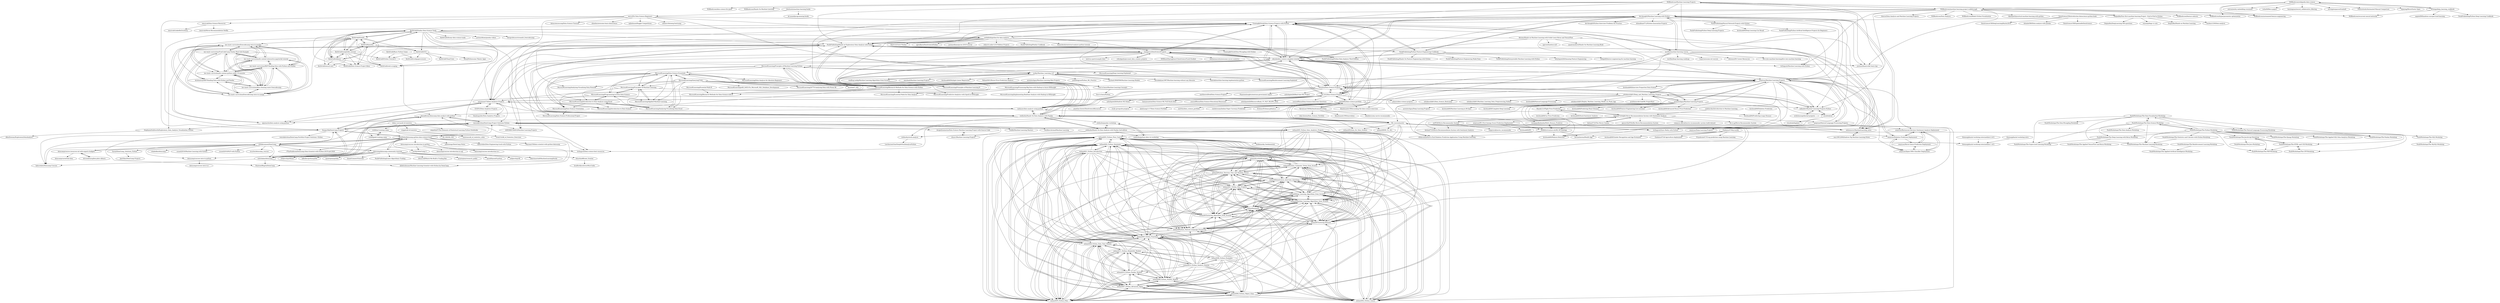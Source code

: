 digraph G {
"PacktPublishing/Neural-Network-Projects-with-Python" -> "krishnaik06/Deep-Learning-Car-Brand" ["e"=1]
"PacktPublishing/Neural-Network-Projects-with-Python" -> "PacktPublishing/Python-Artificial-Intelligence-Projects-for-Beginners" ["e"=1]
"PacktPublishing/Neural-Network-Projects-with-Python" -> "PacktPublishing/Python-Deep-Learning-Projects" ["e"=1]
"TrainingByPackt/Data-Science-Projects-with-Python" -> "PacktPublishing/Hands-on-Exploratory-Data-Analysis-with-Python"
"TrainingByPackt/Data-Science-Projects-with-Python" -> "tuangauss/DataScienceProjects"
"TrainingByPackt/Data-Science-Projects-with-Python" -> "edyoda/data-science-complete-tutorial"
"TrainingByPackt/Data-Science-Projects-with-Python" -> "devAmoghS/Machine-Learning-with-Python"
"TrainingByPackt/Data-Science-Projects-with-Python" -> "alexattia/Data-Science-Projects"
"TrainingByPackt/Data-Science-Projects-with-Python" -> "veb-101/Data-Science-Projects"
"TrainingByPackt/Data-Science-Projects-with-Python" -> "KeithGalli/Pandas-Data-Science-Tasks"
"TrainingByPackt/Data-Science-Projects-with-Python" -> "instillai/machine-learning-course"
"TrainingByPackt/Data-Science-Projects-with-Python" -> "SergeyShk/DataCamp-Projects"
"TrainingByPackt/Data-Science-Projects-with-Python" -> "srafay/Machine_Learning_A-Z"
"TrainingByPackt/Data-Science-Projects-with-Python" -> "tirthajyoti/Stats-Maths-with-Python" ["e"=1]
"TrainingByPackt/Data-Science-Projects-with-Python" -> "PacktPublishing/Python-Feature-Engineering-Cookbook"
"TrainingByPackt/Data-Science-Projects-with-Python" -> "anujvyas/Machine-Learning-Projects"
"TrainingByPackt/Data-Science-Projects-with-Python" -> "cuttlefishh/python-for-data-analysis"
"TrainingByPackt/Data-Science-Projects-with-Python" -> "stefmolin/Hands-On-Data-Analysis-with-Pandas"
"alexattia/Data-Science-Projects" -> "tuangauss/DataScienceProjects"
"alexattia/Data-Science-Projects" -> "veb-101/Data-Science-Projects"
"alexattia/Data-Science-Projects" -> "sajal2692/data-science-portfolio"
"alexattia/Data-Science-Projects" -> "TrainingByPackt/Data-Science-Projects-with-Python"
"alexattia/Data-Science-Projects" -> "anujvyas/Machine-Learning-Projects"
"alexattia/Data-Science-Projects" -> "arjunmann73/Data-Analytics-Projects"
"alexattia/Data-Science-Projects" -> "matthewwilfred/Data-Science-Projects"
"alexattia/Data-Science-Projects" -> "mkhalid1/Machine-Learning-Projects-Python-"
"alexattia/Data-Science-Projects" -> "veeralakrishna/DataCamp-Project-Solutions-Python"
"alexattia/Data-Science-Projects" -> "PhantomInsights/mexican-government-report" ["e"=1]
"alexattia/Data-Science-Projects" -> "PacktPublishing/Hands-on-Exploratory-Data-Analysis-with-Python"
"alexattia/Data-Science-Projects" -> "edyoda/data-science-complete-tutorial"
"alexattia/Data-Science-Projects" -> "aswintechguy/Machine-Learning-Projects"
"alexattia/Data-Science-Projects" -> "ashishpatel26/Real-time-ML-Project" ["e"=1]
"alexattia/Data-Science-Projects" -> "nitinkaushik01/Deep_and_Machine_Learning_Projects"
"robsalgado/personal_data_science_projects" -> "tuangauss/DataScienceProjects"
"sajal2692/data-science-portfolio" -> "alexattia/Data-Science-Projects"
"sajal2692/data-science-portfolio" -> "rowhitswami/Indian-Paper-Currency-Prediction"
"sajal2692/data-science-portfolio" -> "Erlemar/Erlemar.github.io" ["e"=1]
"sajal2692/data-science-portfolio" -> "alexhuang1117/Data-Science-Portfolio"
"sajal2692/data-science-portfolio" -> "KevinLiao159/MyDataSciencePortfolio"
"sajal2692/data-science-portfolio" -> "melvfnz/data_science_portfolio"
"sajal2692/data-science-portfolio" -> "khanhnamle1994/cracking-the-data-science-interview" ["e"=1]
"sajal2692/data-science-portfolio" -> "veb-101/Data-Science-Projects"
"sajal2692/data-science-portfolio" -> "anujvyas/Diabetes-Prediction-Deployment"
"sajal2692/data-science-portfolio" -> "edyoda/data-science-complete-tutorial"
"sajal2692/data-science-portfolio" -> "tirthajyoti/Data-science-best-resources" ["e"=1]
"sajal2692/data-science-portfolio" -> "anujvyas/Machine-Learning-Projects"
"sajal2692/data-science-portfolio" -> "jonathan-bower/DataScienceResources" ["e"=1]
"sajal2692/data-science-portfolio" -> "TrainingByPackt/Data-Science-Projects-with-Python"
"sajal2692/data-science-portfolio" -> "study-groups/ds-projects"
"CICIFLY/Data-Analytics-Projects" -> "arjunmann73/Data-Analytics-Projects"
"CICIFLY/Data-Analytics-Projects" -> "thealongsider/Data-Analytics-Projects"
"durgeshsamariya/Data-Science-Machine-Learning-Project-with-Source-Code" -> "shsarv/Machine-Learning-Projects"
"WillKoehrsen/machine-learning-project-walkthrough" -> "WillKoehrsen/Machine-Learning-Projects"
"WillKoehrsen/machine-learning-project-walkthrough" -> "DeqianBai/Your-first-machine-learning-Project---End-to-End-in-Python"
"WillKoehrsen/machine-learning-project-walkthrough" -> "WillKoehrsen/automated-feature-engineering" ["e"=1]
"WillKoehrsen/machine-learning-project-walkthrough" -> "WillKoehrsen/feature-selector" ["e"=1]
"WillKoehrsen/machine-learning-project-walkthrough" -> "WillKoehrsen/Data-Analysis" ["e"=1]
"WillKoehrsen/machine-learning-project-walkthrough" -> "anujvyas/Machine-Learning-Projects"
"WillKoehrsen/machine-learning-project-walkthrough" -> "WillKoehrsen/hyperparameter-optimization" ["e"=1]
"WillKoehrsen/machine-learning-project-walkthrough" -> "PacktPublishing/Hands-on-Exploratory-Data-Analysis-with-Python"
"WillKoehrsen/machine-learning-project-walkthrough" -> "justmarkham/scikit-learn-tips" ["e"=1]
"WillKoehrsen/machine-learning-project-walkthrough" -> "WillKoehrsen/Bokeh-Python-Visualization" ["e"=1]
"WillKoehrsen/machine-learning-project-walkthrough" -> "devAmoghS/Machine-Learning-with-Python"
"WillKoehrsen/machine-learning-project-walkthrough" -> "dipanjanS/practical-machine-learning-with-python" ["e"=1]
"WillKoehrsen/machine-learning-project-walkthrough" -> "tirthajyoti/Machine-Learning-with-Python" ["e"=1]
"WillKoehrsen/machine-learning-project-walkthrough" -> "edyoda/data-science-complete-tutorial"
"WillKoehrsen/machine-learning-project-walkthrough" -> "rhiever/Data-Analysis-and-Machine-Learning-Projects" ["e"=1]
"AmoDinho/datacamp-python-data-science-track" -> "ozlerhakan/datacamp"
"AmoDinho/datacamp-python-data-science-track" -> "wblakecannon/DataCamp"
"AmoDinho/datacamp-python-data-science-track" -> "SergeyShk/DataCamp-Projects"
"AmoDinho/datacamp-python-data-science-track" -> "elmoallistair/datacamp-data-analyst-with-python"
"AmoDinho/datacamp-python-data-science-track" -> "veeralakrishna/DataCamp-Project-Solutions-Python"
"AmoDinho/datacamp-python-data-science-track" -> "datacamp/courses-introduction-to-python"
"AmoDinho/datacamp-python-data-science-track" -> "ShantanilBagchi/DataCamp"
"AmoDinho/datacamp-python-data-science-track" -> "kaburelabs/Datacamp-Courses"
"AmoDinho/datacamp-python-data-science-track" -> "jadoonengr/DataCamp-Notes"
"AmoDinho/datacamp-python-data-science-track" -> "just4jc/DataCamp-3"
"AmoDinho/datacamp-python-data-science-track" -> "datacamp/datacamp-community-tutorials"
"AmoDinho/datacamp-python-data-science-track" -> "kaburelabs/Data-Engineering-track-with-Python" ["e"=1]
"AmoDinho/datacamp-python-data-science-track" -> "MayumyCH/data-scientist-with-python-datacamp"
"AmoDinho/datacamp-python-data-science-track" -> "abdelrahmaan/Machine-Learning-Scientist-with-Python-by-DataCamp"
"AmoDinho/datacamp-python-data-science-track" -> "FTiniNadhirah/Datacamp-Data-Scientist-with-Python-2019-and-2020"
"kishan0725/AJAX-Movie-Recommendation-System-with-Sentiment-Analysis" -> "kishan0725/The-Movie-Cinema"
"kishan0725/AJAX-Movie-Recommendation-System-with-Sentiment-Analysis" -> "kishan0725/Movie-Recommendation-System-with-Sentiment-Analysis"
"kishan0725/AJAX-Movie-Recommendation-System-with-Sentiment-Analysis" -> "Mandal-21/Flight-Price-Prediction"
"kishan0725/AJAX-Movie-Recommendation-System-with-Sentiment-Analysis" -> "asif536/Movie-Recommender-System"
"kishan0725/AJAX-Movie-Recommendation-System-with-Sentiment-Analysis" -> "anujvyas/IPL-First-Innings-Score-Prediction-Deployment"
"kishan0725/AJAX-Movie-Recommendation-System-with-Sentiment-Analysis" -> "gauravtheP/Netflix-Movie-Recommendation-System"
"kishan0725/AJAX-Movie-Recommendation-System-with-Sentiment-Analysis" -> "anujvyas/Natural-Language-Processing-Projects"
"kishan0725/AJAX-Movie-Recommendation-System-with-Sentiment-Analysis" -> "campusx-official/movie-recommender-system-tmdb-dataset"
"kishan0725/AJAX-Movie-Recommendation-System-with-Sentiment-Analysis" -> "dis-is-pj/Movie-Recommender-System"
"ine-rmotr-curriculum/FreeCodeCamp-Pandas-Real-Life-Example" -> "ine-rmotr-curriculum/ds-content-interactive-jupyterlab-tutorial"
"ine-rmotr-curriculum/FreeCodeCamp-Pandas-Real-Life-Example" -> "ine-rmotr-curriculum/freecodecamp-intro-to-pandas"
"ine-rmotr-curriculum/FreeCodeCamp-Pandas-Real-Life-Example" -> "ine-rmotr-curriculum/freecodecamp-intro-to-numpy"
"ine-rmotr-curriculum/FreeCodeCamp-Pandas-Real-Life-Example" -> "ine-rmotr-curriculum/data-cleaning-rmotr-freecodecamp"
"ine-rmotr-curriculum/FreeCodeCamp-Pandas-Real-Life-Example" -> "ine-rmotr-curriculum/ds-content-python-under-10-minutes"
"ine-rmotr-curriculum/FreeCodeCamp-Pandas-Real-Life-Example" -> "ine-rmotr-curriculum/RDP-Reading-Data-with-Python-and-Pandas"
"ine-rmotr-curriculum/FreeCodeCamp-Pandas-Real-Life-Example" -> "krishnatray/RDP-Reading-Data-with-Python-and-Pandas"
"ine-rmotr-curriculum/RDP-Reading-Data-with-Python-and-Pandas" -> "ine-rmotr-curriculum/ds-content-python-under-10-minutes"
"ine-rmotr-curriculum/RDP-Reading-Data-with-Python-and-Pandas" -> "ine-rmotr-curriculum/data-cleaning-rmotr-freecodecamp"
"ine-rmotr-curriculum/RDP-Reading-Data-with-Python-and-Pandas" -> "ine-rmotr-curriculum/freecodecamp-intro-to-pandas"
"ine-rmotr-curriculum/RDP-Reading-Data-with-Python-and-Pandas" -> "ine-rmotr-curriculum/freecodecamp-intro-to-numpy"
"ine-rmotr-curriculum/RDP-Reading-Data-with-Python-and-Pandas" -> "ine-rmotr-curriculum/ds-content-interactive-jupyterlab-tutorial"
"ine-rmotr-curriculum/data-cleaning-rmotr-freecodecamp" -> "ine-rmotr-curriculum/freecodecamp-intro-to-pandas"
"ine-rmotr-curriculum/data-cleaning-rmotr-freecodecamp" -> "ine-rmotr-curriculum/freecodecamp-intro-to-numpy"
"ine-rmotr-curriculum/data-cleaning-rmotr-freecodecamp" -> "ine-rmotr-curriculum/ds-content-python-under-10-minutes"
"ine-rmotr-curriculum/data-cleaning-rmotr-freecodecamp" -> "ine-rmotr-curriculum/RDP-Reading-Data-with-Python-and-Pandas"
"ine-rmotr-curriculum/data-cleaning-rmotr-freecodecamp" -> "ine-rmotr-curriculum/ds-content-interactive-jupyterlab-tutorial"
"ine-rmotr-curriculum/data-cleaning-rmotr-freecodecamp" -> "krishnatray/RDP-Reading-Data-with-Python-and-Pandas"
"ine-rmotr-curriculum/data-cleaning-rmotr-freecodecamp" -> "ine-rmotr-curriculum/FreeCodeCamp-Pandas-Real-Life-Example"
"ine-rmotr-curriculum/ds-content-interactive-jupyterlab-tutorial" -> "ine-rmotr-curriculum/freecodecamp-intro-to-numpy"
"ine-rmotr-curriculum/ds-content-interactive-jupyterlab-tutorial" -> "ine-rmotr-curriculum/ds-content-python-under-10-minutes"
"ine-rmotr-curriculum/ds-content-interactive-jupyterlab-tutorial" -> "ine-rmotr-curriculum/freecodecamp-intro-to-pandas"
"ine-rmotr-curriculum/ds-content-interactive-jupyterlab-tutorial" -> "ine-rmotr-curriculum/data-cleaning-rmotr-freecodecamp"
"ine-rmotr-curriculum/ds-content-interactive-jupyterlab-tutorial" -> "ine-rmotr-curriculum/RDP-Reading-Data-with-Python-and-Pandas"
"ine-rmotr-curriculum/ds-content-interactive-jupyterlab-tutorial" -> "ine-rmotr-curriculum/FreeCodeCamp-Pandas-Real-Life-Example"
"ine-rmotr-curriculum/ds-content-python-under-10-minutes" -> "ine-rmotr-curriculum/RDP-Reading-Data-with-Python-and-Pandas"
"ine-rmotr-curriculum/ds-content-python-under-10-minutes" -> "ine-rmotr-curriculum/freecodecamp-intro-to-pandas"
"ine-rmotr-curriculum/ds-content-python-under-10-minutes" -> "ine-rmotr-curriculum/data-cleaning-rmotr-freecodecamp"
"ine-rmotr-curriculum/ds-content-python-under-10-minutes" -> "ine-rmotr-curriculum/ds-content-interactive-jupyterlab-tutorial"
"ine-rmotr-curriculum/ds-content-python-under-10-minutes" -> "ine-rmotr-curriculum/freecodecamp-intro-to-numpy"
"ine-rmotr-curriculum/ds-content-python-under-10-minutes" -> "krishnatray/RDP-Reading-Data-with-Python-and-Pandas"
"ine-rmotr-curriculum/freecodecamp-intro-to-numpy" -> "ine-rmotr-curriculum/freecodecamp-intro-to-pandas"
"ine-rmotr-curriculum/freecodecamp-intro-to-numpy" -> "ine-rmotr-curriculum/data-cleaning-rmotr-freecodecamp"
"ine-rmotr-curriculum/freecodecamp-intro-to-numpy" -> "ine-rmotr-curriculum/ds-content-interactive-jupyterlab-tutorial"
"ine-rmotr-curriculum/freecodecamp-intro-to-numpy" -> "ine-rmotr-curriculum/ds-content-python-under-10-minutes"
"ine-rmotr-curriculum/freecodecamp-intro-to-numpy" -> "ine-rmotr-curriculum/RDP-Reading-Data-with-Python-and-Pandas"
"ine-rmotr-curriculum/freecodecamp-intro-to-numpy" -> "ine-rmotr-curriculum/FreeCodeCamp-Pandas-Real-Life-Example"
"ine-rmotr-curriculum/freecodecamp-intro-to-numpy" -> "krishnatray/RDP-Reading-Data-with-Python-and-Pandas"
"ine-rmotr-curriculum/freecodecamp-intro-to-pandas" -> "ine-rmotr-curriculum/data-cleaning-rmotr-freecodecamp"
"ine-rmotr-curriculum/freecodecamp-intro-to-pandas" -> "ine-rmotr-curriculum/freecodecamp-intro-to-numpy"
"ine-rmotr-curriculum/freecodecamp-intro-to-pandas" -> "ine-rmotr-curriculum/ds-content-python-under-10-minutes"
"ine-rmotr-curriculum/freecodecamp-intro-to-pandas" -> "ine-rmotr-curriculum/RDP-Reading-Data-with-Python-and-Pandas"
"ine-rmotr-curriculum/freecodecamp-intro-to-pandas" -> "ine-rmotr-curriculum/ds-content-interactive-jupyterlab-tutorial"
"ine-rmotr-curriculum/freecodecamp-intro-to-pandas" -> "ine-rmotr-curriculum/FreeCodeCamp-Pandas-Real-Life-Example"
"ine-rmotr-curriculum/freecodecamp-intro-to-pandas" -> "krishnatray/RDP-Reading-Data-with-Python-and-Pandas"
"milaan9/01_Python_Introduction" -> "milaan9/03_Python_Flow_Control"
"milaan9/01_Python_Introduction" -> "milaan9/02_Python_Datatypes"
"milaan9/01_Python_Introduction" -> "milaan9/05_Python_Files"
"milaan9/01_Python_Introduction" -> "milaan9/04_Python_Functions"
"milaan9/01_Python_Introduction" -> "milaan9/milaan9"
"milaan9/01_Python_Introduction" -> "milaan9/06_Python_Object_Class"
"milaan9/01_Python_Introduction" -> "milaan9/07_Python_Advanced_Topics"
"milaan9/01_Python_Introduction" -> "milaan9/92_Python_Games"
"milaan9/01_Python_Introduction" -> "milaan9/09_Python_NumPy_Module"
"milaan9/01_Python_Introduction" -> "milaan9/08_Python_Date_Time_Module"
"milaan9/01_Python_Introduction" -> "milaan9/Python_Natural_Language_Processing"
"milaan9/01_Python_Introduction" -> "milaan9/Clustering-Datasets"
"milaan9/01_Python_Introduction" -> "milaan9/Clustering_Algorithms_from_Scratch"
"milaan9/01_Python_Introduction" -> "milaan9/Machine_Learning_Algorithms_from_Scratch"
"milaan9/01_Python_Introduction" -> "milaan9/LaTeX4Everyone"
"milaan9/02_Python_Datatypes" -> "milaan9/03_Python_Flow_Control"
"milaan9/02_Python_Datatypes" -> "milaan9/05_Python_Files"
"milaan9/02_Python_Datatypes" -> "milaan9/04_Python_Functions"
"milaan9/02_Python_Datatypes" -> "milaan9/08_Python_Date_Time_Module"
"milaan9/02_Python_Datatypes" -> "milaan9/06_Python_Object_Class"
"milaan9/02_Python_Datatypes" -> "milaan9/07_Python_Advanced_Topics"
"milaan9/02_Python_Datatypes" -> "milaan9/01_Python_Introduction"
"milaan9/02_Python_Datatypes" -> "milaan9/milaan9"
"milaan9/02_Python_Datatypes" -> "milaan9/09_Python_NumPy_Module"
"milaan9/03_Python_Flow_Control" -> "milaan9/05_Python_Files"
"milaan9/03_Python_Flow_Control" -> "milaan9/02_Python_Datatypes"
"milaan9/03_Python_Flow_Control" -> "milaan9/04_Python_Functions"
"milaan9/03_Python_Flow_Control" -> "milaan9/08_Python_Date_Time_Module"
"milaan9/03_Python_Flow_Control" -> "milaan9/06_Python_Object_Class"
"milaan9/04_Python_Functions" -> "milaan9/03_Python_Flow_Control"
"milaan9/04_Python_Functions" -> "milaan9/05_Python_Files"
"milaan9/04_Python_Functions" -> "milaan9/02_Python_Datatypes"
"milaan9/04_Python_Functions" -> "milaan9/08_Python_Date_Time_Module"
"milaan9/04_Python_Functions" -> "milaan9/06_Python_Object_Class"
"milaan9/04_Python_Functions" -> "milaan9/07_Python_Advanced_Topics"
"milaan9/04_Python_Functions" -> "milaan9/09_Python_NumPy_Module"
"milaan9/04_Python_Functions" -> "milaan9/milaan9"
"milaan9/05_Python_Files" -> "milaan9/03_Python_Flow_Control"
"milaan9/05_Python_Files" -> "milaan9/04_Python_Functions"
"milaan9/05_Python_Files" -> "milaan9/02_Python_Datatypes"
"milaan9/05_Python_Files" -> "milaan9/06_Python_Object_Class"
"milaan9/05_Python_Files" -> "milaan9/08_Python_Date_Time_Module"
"milaan9/05_Python_Files" -> "milaan9/07_Python_Advanced_Topics"
"milaan9/05_Python_Files" -> "milaan9/09_Python_NumPy_Module"
"milaan9/05_Python_Files" -> "milaan9/milaan9"
"milaan9/06_Python_Object_Class" -> "milaan9/05_Python_Files"
"milaan9/06_Python_Object_Class" -> "milaan9/03_Python_Flow_Control"
"milaan9/06_Python_Object_Class" -> "milaan9/04_Python_Functions"
"milaan9/06_Python_Object_Class" -> "milaan9/08_Python_Date_Time_Module"
"milaan9/06_Python_Object_Class" -> "milaan9/02_Python_Datatypes"
"milaan9/06_Python_Object_Class" -> "milaan9/07_Python_Advanced_Topics"
"milaan9/06_Python_Object_Class" -> "milaan9/10_Python_Pandas_Module"
"milaan9/06_Python_Object_Class" -> "milaan9/09_Python_NumPy_Module"
"milaan9/06_Python_Object_Class" -> "milaan9/11_Python_Matplotlib_Module"
"milaan9/06_Python_Object_Class" -> "milaan9/milaan9"
"milaan9/06_Python_Object_Class" -> "milaan9/01_Python_Introduction"
"milaan9/06_Python_Object_Class" -> "milaan9/92_Python_Games"
"milaan9/06_Python_Object_Class" -> "milaan9/Machine_Learning_Algorithms_from_Scratch"
"milaan9/06_Python_Object_Class" -> "milaan9/Clustering-Datasets"
"milaan9/06_Python_Object_Class" -> "milaan9/Python_Natural_Language_Processing"
"milaan9/10_Python_Pandas_Module" -> "milaan9/08_Python_Date_Time_Module"
"milaan9/10_Python_Pandas_Module" -> "milaan9/09_Python_NumPy_Module"
"milaan9/10_Python_Pandas_Module" -> "milaan9/11_Python_Matplotlib_Module"
"milaan9/10_Python_Pandas_Module" -> "milaan9/05_Python_Files"
"milaan9/10_Python_Pandas_Module" -> "milaan9/03_Python_Flow_Control"
"milaan9/10_Python_Pandas_Module" -> "milaan9/04_Python_Functions"
"milaan9/10_Python_Pandas_Module" -> "milaan9/07_Python_Advanced_Topics"
"milaan9/10_Python_Pandas_Module" -> "milaan9/02_Python_Datatypes"
"milaan9/10_Python_Pandas_Module" -> "milaan9/06_Python_Object_Class"
"milaan9/12_Python_Seaborn_Module" -> "milaan9/90_Python_Examples"
"milaan9/12_Python_Seaborn_Module" -> "milaan9/11_Python_Matplotlib_Module"
"milaan9/12_Python_Seaborn_Module" -> "milaan9/08_Python_Date_Time_Module"
"milaan9/12_Python_Seaborn_Module" -> "milaan9/09_Python_NumPy_Module"
"milaan9/12_Python_Seaborn_Module" -> "milaan9/03_Python_Flow_Control"
"milaan9/12_Python_Seaborn_Module" -> "milaan9/10_Python_Pandas_Module"
"milaan9/12_Python_Seaborn_Module" -> "milaan9/05_Python_Files"
"milaan9/12_Python_Seaborn_Module" -> "milaan9/Deep_Learning_Algorithms_from_Scratch"
"milaan9/12_Python_Seaborn_Module" -> "milaan9/Machine_Learning_Algorithms_from_Scratch"
"milaan9/12_Python_Seaborn_Module" -> "milaan9/04_Python_Functions"
"milaan9/12_Python_Seaborn_Module" -> "milaan9/02_Python_Datatypes"
"milaan9/12_Python_Seaborn_Module" -> "milaan9/92_Python_Games"
"milaan9/12_Python_Seaborn_Module" -> "milaan9/06_Python_Object_Class"
"milaan9/12_Python_Seaborn_Module" -> "milaan9/Python_Natural_Language_Processing"
"milaan9/12_Python_Seaborn_Module" -> "milaan9/Clustering_Algorithms_from_Scratch"
"milaan9/90_Python_Examples" -> "milaan9/12_Python_Seaborn_Module"
"milaan9/90_Python_Examples" -> "milaan9/11_Python_Matplotlib_Module"
"milaan9/90_Python_Examples" -> "milaan9/08_Python_Date_Time_Module"
"milaan9/90_Python_Examples" -> "milaan9/10_Python_Pandas_Module"
"milaan9/90_Python_Examples" -> "milaan9/09_Python_NumPy_Module"
"milaan9/90_Python_Examples" -> "milaan9/03_Python_Flow_Control"
"milaan9/90_Python_Examples" -> "milaan9/05_Python_Files"
"milaan9/90_Python_Examples" -> "milaan9/04_Python_Functions"
"milaan9/90_Python_Examples" -> "milaan9/02_Python_Datatypes"
"milaan9/90_Python_Examples" -> "milaan9/92_Python_Games"
"milaan9/90_Python_Examples" -> "milaan9/06_Python_Object_Class"
"milaan9/90_Python_Examples" -> "milaan9/Deep_Learning_Algorithms_from_Scratch"
"milaan9/90_Python_Examples" -> "milaan9/07_Python_Advanced_Topics"
"milaan9/90_Python_Examples" -> "milaan9/milaan9"
"milaan9/90_Python_Examples" -> "milaan9/Machine_Learning_Algorithms_from_Scratch"
"milaan9/91_Python_Mini_Projects" -> "milaan9/Clustering_Algorithms_from_Scratch"
"milaan9/91_Python_Mini_Projects" -> "milaan9/92_Python_Games"
"milaan9/91_Python_Mini_Projects" -> "milaan9/Python_Natural_Language_Processing"
"milaan9/91_Python_Mini_Projects" -> "milaan9/LaTeX4Everyone"
"milaan9/91_Python_Mini_Projects" -> "milaan9/DataScience_Interview_Questions"
"milaan9/91_Python_Mini_Projects" -> "milaan9/Machine_Learning_Algorithms_from_Scratch"
"milaan9/91_Python_Mini_Projects" -> "milaan9/Deep_Learning_Algorithms_from_Scratch"
"milaan9/91_Python_Mini_Projects" -> "milaan9/milaan9"
"milaan9/91_Python_Mini_Projects" -> "milaan9/Python_Decision_Tree_and_Random_Forest"
"milaan9/91_Python_Mini_Projects" -> "milaan9/Clustering-Datasets"
"milaan9/91_Python_Mini_Projects" -> "milaan9/Python_Computer_Vision_from_Scratch"
"milaan9/91_Python_Mini_Projects" -> "milaan9/03_Python_Flow_Control"
"milaan9/91_Python_Mini_Projects" -> "milaan9/05_Python_Files"
"milaan9/91_Python_Mini_Projects" -> "milaan9/04_Python_Functions"
"milaan9/91_Python_Mini_Projects" -> "milaan9/02_Python_Datatypes"
"milaan9/92_Python_Games" -> "milaan9/Clustering_Algorithms_from_Scratch"
"milaan9/92_Python_Games" -> "milaan9/Python_Natural_Language_Processing"
"milaan9/92_Python_Games" -> "milaan9/Machine_Learning_Algorithms_from_Scratch"
"milaan9/92_Python_Games" -> "milaan9/DataScience_Interview_Questions"
"milaan9/92_Python_Games" -> "milaan9/LaTeX4Everyone"
"milaan9/92_Python_Games" -> "milaan9/Deep_Learning_Algorithms_from_Scratch"
"milaan9/92_Python_Games" -> "milaan9/milaan9"
"milaan9/92_Python_Games" -> "milaan9/Python_Decision_Tree_and_Random_Forest"
"milaan9/92_Python_Games" -> "milaan9/Clustering-Datasets"
"milaan9/92_Python_Games" -> "milaan9/91_Python_Mini_Projects"
"milaan9/93_Python_Data_Analytics_Projects" -> "milaan9/92_Python_Games"
"milaan9/93_Python_Data_Analytics_Projects" -> "milaan9/Python_Natural_Language_Processing"
"milaan9/93_Python_Data_Analytics_Projects" -> "milaan9/Clustering_Algorithms_from_Scratch"
"milaan9/93_Python_Data_Analytics_Projects" -> "milaan9/Python_Decision_Tree_and_Random_Forest"
"milaan9/93_Python_Data_Analytics_Projects" -> "milaan9/Machine_Learning_Algorithms_from_Scratch"
"milaan9/93_Python_Data_Analytics_Projects" -> "milaan9/Deep_Learning_Algorithms_from_Scratch"
"milaan9/93_Python_Data_Analytics_Projects" -> "milaan9/milaan9"
"milaan9/93_Python_Data_Analytics_Projects" -> "milaan9/LaTeX4Everyone"
"milaan9/93_Python_Data_Analytics_Projects" -> "milaan9/DataScience_Interview_Questions"
"milaan9/93_Python_Data_Analytics_Projects" -> "milaan9/Clustering-Datasets"
"milaan9/93_Python_Data_Analytics_Projects" -> "milaan9/Python_Computer_Vision_from_Scratch"
"milaan9/93_Python_Data_Analytics_Projects" -> "milaan9/91_Python_Mini_Projects"
"milaan9/93_Python_Data_Analytics_Projects" -> "milaan9/03_Python_Flow_Control"
"milaan9/93_Python_Data_Analytics_Projects" -> "milaan9/05_Python_Files"
"milaan9/93_Python_Data_Analytics_Projects" -> "milaan9/04_Python_Functions"
"milaan9/Clustering-Datasets" -> "milaan9/92_Python_Games"
"milaan9/Clustering-Datasets" -> "milaan9/milaan9"
"milaan9/Clustering-Datasets" -> "milaan9/Clustering_Algorithms_from_Scratch"
"milaan9/Clustering-Datasets" -> "milaan9/Python_Natural_Language_Processing"
"milaan9/Clustering-Datasets" -> "milaan9/Machine_Learning_Algorithms_from_Scratch"
"milaan9/Clustering-Datasets" -> "milaan9/DataScience_Interview_Questions"
"milaan9/Clustering-Datasets" -> "milaan9/LaTeX4Everyone"
"milaan9/Clustering-Datasets" -> "milaan9/Deep_Learning_Algorithms_from_Scratch"
"milaan9/Clustering-Datasets" -> "milaan9/Python_Decision_Tree_and_Random_Forest"
"milaan9/Clustering-Datasets" -> "milaan9/03_Python_Flow_Control"
"milaan9/Clustering-Datasets" -> "milaan9/05_Python_Files"
"milaan9/Clustering-Datasets" -> "milaan9/04_Python_Functions"
"milaan9/Clustering-Datasets" -> "milaan9/91_Python_Mini_Projects"
"milaan9/Clustering-Datasets" -> "milaan9/Python_Computer_Vision_from_Scratch"
"milaan9/Clustering-Datasets" -> "milaan9/02_Python_Datatypes"
"milaan9/Clustering_Algorithms_from_Scratch" -> "milaan9/92_Python_Games"
"milaan9/Clustering_Algorithms_from_Scratch" -> "milaan9/Python_Natural_Language_Processing"
"milaan9/Clustering_Algorithms_from_Scratch" -> "milaan9/Machine_Learning_Algorithms_from_Scratch"
"milaan9/Clustering_Algorithms_from_Scratch" -> "milaan9/DataScience_Interview_Questions"
"milaan9/Clustering_Algorithms_from_Scratch" -> "milaan9/LaTeX4Everyone"
"milaan9/Clustering_Algorithms_from_Scratch" -> "milaan9/milaan9"
"milaan9/Clustering_Algorithms_from_Scratch" -> "milaan9/Deep_Learning_Algorithms_from_Scratch"
"milaan9/Clustering_Algorithms_from_Scratch" -> "milaan9/Python_Decision_Tree_and_Random_Forest"
"milaan9/Clustering_Algorithms_from_Scratch" -> "milaan9/Clustering-Datasets"
"milaan9/Clustering_Algorithms_from_Scratch" -> "milaan9/91_Python_Mini_Projects"
"milaan9/Clustering_Algorithms_from_Scratch" -> "milaan9/Python_Computer_Vision_from_Scratch"
"milaan9/Clustering_Algorithms_from_Scratch" -> "milaan9/03_Python_Flow_Control"
"milaan9/DataScience_Interview_Questions" -> "milaan9/Clustering_Algorithms_from_Scratch"
"milaan9/DataScience_Interview_Questions" -> "milaan9/92_Python_Games"
"milaan9/DataScience_Interview_Questions" -> "milaan9/Python_Natural_Language_Processing"
"milaan9/DataScience_Interview_Questions" -> "milaan9/Machine_Learning_Algorithms_from_Scratch"
"milaan9/DataScience_Interview_Questions" -> "milaan9/Deep_Learning_Algorithms_from_Scratch"
"milaan9/DataScience_Interview_Questions" -> "milaan9/LaTeX4Everyone"
"milaan9/DataScience_Interview_Questions" -> "milaan9/milaan9"
"milaan9/DataScience_Interview_Questions" -> "milaan9/Python_Decision_Tree_and_Random_Forest"
"milaan9/DataScience_Interview_Questions" -> "milaan9/Clustering-Datasets"
"milaan9/DataScience_Interview_Questions" -> "milaan9/91_Python_Mini_Projects"
"milaan9/DataScience_Interview_Questions" -> "milaan9/Python_Computer_Vision_from_Scratch"
"milaan9/DataScience_Interview_Questions" -> "milaan9/03_Python_Flow_Control"
"milaan9/DataScience_Interview_Questions" -> "milaan9/05_Python_Files"
"milaan9/DataScience_Interview_Questions" -> "milaan9/04_Python_Functions"
"milaan9/DataScience_Interview_Questions" -> "milaan9/02_Python_Datatypes"
"milaan9/LaTeX4Everyone" -> "milaan9/Clustering_Algorithms_from_Scratch"
"milaan9/LaTeX4Everyone" -> "milaan9/92_Python_Games"
"milaan9/LaTeX4Everyone" -> "milaan9/Python_Natural_Language_Processing"
"milaan9/LaTeX4Everyone" -> "milaan9/Deep_Learning_Algorithms_from_Scratch"
"milaan9/LaTeX4Everyone" -> "milaan9/DataScience_Interview_Questions"
"milaan9/LaTeX4Everyone" -> "milaan9/milaan9"
"milaan9/LaTeX4Everyone" -> "milaan9/Machine_Learning_Algorithms_from_Scratch"
"milaan9/LaTeX4Everyone" -> "milaan9/Python_Decision_Tree_and_Random_Forest"
"milaan9/LaTeX4Everyone" -> "milaan9/Clustering-Datasets"
"milaan9/LaTeX4Everyone" -> "milaan9/91_Python_Mini_Projects"
"milaan9/LaTeX4Everyone" -> "milaan9/Python_Computer_Vision_from_Scratch"
"milaan9/LaTeX4Everyone" -> "milaan9/03_Python_Flow_Control"
"milaan9/LaTeX4Everyone" -> "milaan9/05_Python_Files"
"milaan9/LaTeX4Everyone" -> "milaan9/04_Python_Functions"
"milaan9/LaTeX4Everyone" -> "milaan9/02_Python_Datatypes"
"milaan9/Machine_Learning_Algorithms_from_Scratch" -> "milaan9/Deep_Learning_Algorithms_from_Scratch"
"milaan9/Machine_Learning_Algorithms_from_Scratch" -> "milaan9/Clustering_Algorithms_from_Scratch"
"milaan9/Machine_Learning_Algorithms_from_Scratch" -> "milaan9/92_Python_Games"
"milaan9/Machine_Learning_Algorithms_from_Scratch" -> "milaan9/Python_Natural_Language_Processing"
"milaan9/Machine_Learning_Algorithms_from_Scratch" -> "milaan9/DataScience_Interview_Questions"
"milaan9/Machine_Learning_Algorithms_from_Scratch" -> "milaan9/milaan9"
"milaan9/Machine_Learning_Algorithms_from_Scratch" -> "milaan9/Python_Decision_Tree_and_Random_Forest"
"milaan9/Machine_Learning_Algorithms_from_Scratch" -> "milaan9/LaTeX4Everyone"
"milaan9/Machine_Learning_Algorithms_from_Scratch" -> "milaan9/Python_Computer_Vision_from_Scratch"
"milaan9/Machine_Learning_Algorithms_from_Scratch" -> "milaan9/Clustering-Datasets"
"milaan9/Machine_Learning_Algorithms_from_Scratch" -> "milaan9/91_Python_Mini_Projects"
"milaan9/Python_Computer_Vision_from_Scratch" -> "milaan9/Deep_Learning_Algorithms_from_Scratch"
"milaan9/Python_Computer_Vision_from_Scratch" -> "milaan9/Machine_Learning_Algorithms_from_Scratch"
"milaan9/Python_Computer_Vision_from_Scratch" -> "milaan9/Python_Natural_Language_Processing"
"milaan9/Python_Computer_Vision_from_Scratch" -> "milaan9/Clustering_Algorithms_from_Scratch"
"milaan9/Python_Computer_Vision_from_Scratch" -> "milaan9/92_Python_Games"
"milaan9/Python_Computer_Vision_from_Scratch" -> "milaan9/LaTeX4Everyone"
"milaan9/Python_Computer_Vision_from_Scratch" -> "milaan9/milaan9"
"milaan9/Python_Computer_Vision_from_Scratch" -> "milaan9/Python_Decision_Tree_and_Random_Forest"
"milaan9/Python_Computer_Vision_from_Scratch" -> "milaan9/DataScience_Interview_Questions"
"milaan9/Python_Computer_Vision_from_Scratch" -> "milaan9/Clustering-Datasets"
"milaan9/Python_Computer_Vision_from_Scratch" -> "milaan9/91_Python_Mini_Projects"
"milaan9/Python_Computer_Vision_from_Scratch" -> "milaan9/03_Python_Flow_Control"
"milaan9/Python_Computer_Vision_from_Scratch" -> "milaan9/04_Python_Functions"
"milaan9/Python_Computer_Vision_from_Scratch" -> "milaan9/05_Python_Files"
"milaan9/Python_Computer_Vision_from_Scratch" -> "milaan9/02_Python_Datatypes"
"milaan9/Python_Decision_Tree_and_Random_Forest" -> "milaan9/Clustering_Algorithms_from_Scratch"
"milaan9/Python_Decision_Tree_and_Random_Forest" -> "milaan9/Machine_Learning_Algorithms_from_Scratch"
"milaan9/Python_Decision_Tree_and_Random_Forest" -> "milaan9/92_Python_Games"
"milaan9/Python_Decision_Tree_and_Random_Forest" -> "milaan9/Python_Natural_Language_Processing"
"milaan9/Python_Decision_Tree_and_Random_Forest" -> "milaan9/Deep_Learning_Algorithms_from_Scratch"
"milaan9/Python_Decision_Tree_and_Random_Forest" -> "milaan9/LaTeX4Everyone"
"milaan9/Python_Decision_Tree_and_Random_Forest" -> "milaan9/milaan9"
"milaan9/Python_Decision_Tree_and_Random_Forest" -> "milaan9/DataScience_Interview_Questions"
"milaan9/Python_Decision_Tree_and_Random_Forest" -> "milaan9/Clustering-Datasets"
"milaan9/Python_Decision_Tree_and_Random_Forest" -> "milaan9/Python_Computer_Vision_from_Scratch"
"milaan9/Python_Decision_Tree_and_Random_Forest" -> "milaan9/91_Python_Mini_Projects"
"milaan9/Python_Decision_Tree_and_Random_Forest" -> "milaan9/03_Python_Flow_Control"
"milaan9/Python_Decision_Tree_and_Random_Forest" -> "milaan9/04_Python_Functions"
"milaan9/Python_Decision_Tree_and_Random_Forest" -> "milaan9/05_Python_Files"
"milaan9/Python_Decision_Tree_and_Random_Forest" -> "milaan9/02_Python_Datatypes"
"milaan9/Python_Natural_Language_Processing" -> "milaan9/Clustering_Algorithms_from_Scratch"
"milaan9/Python_Natural_Language_Processing" -> "milaan9/92_Python_Games"
"milaan9/Python_Natural_Language_Processing" -> "milaan9/Machine_Learning_Algorithms_from_Scratch"
"milaan9/Python_Natural_Language_Processing" -> "milaan9/Deep_Learning_Algorithms_from_Scratch"
"milaan9/Python_Natural_Language_Processing" -> "milaan9/LaTeX4Everyone"
"milaan9/Python_Natural_Language_Processing" -> "milaan9/DataScience_Interview_Questions"
"milaan9/Python_Natural_Language_Processing" -> "milaan9/milaan9"
"milaan9/Python_Natural_Language_Processing" -> "milaan9/Python_Decision_Tree_and_Random_Forest"
"milaan9/Python_Natural_Language_Processing" -> "milaan9/Clustering-Datasets"
"milaan9/Python_Natural_Language_Processing" -> "milaan9/91_Python_Mini_Projects"
"milaan9/Python_Natural_Language_Processing" -> "milaan9/Python_Computer_Vision_from_Scratch"
"milaan9/Python_Natural_Language_Processing" -> "milaan9/03_Python_Flow_Control"
"milaan9/Python_Natural_Language_Processing" -> "milaan9/05_Python_Files"
"milaan9/Python_Natural_Language_Processing" -> "milaan9/04_Python_Functions"
"milaan9/Python_Natural_Language_Processing" -> "milaan9/02_Python_Datatypes"
"milaan9/milaan9" -> "milaan9/Clustering_Algorithms_from_Scratch"
"milaan9/milaan9" -> "milaan9/92_Python_Games"
"milaan9/milaan9" -> "milaan9/Python_Natural_Language_Processing"
"milaan9/milaan9" -> "milaan9/Machine_Learning_Algorithms_from_Scratch"
"milaan9/milaan9" -> "milaan9/Deep_Learning_Algorithms_from_Scratch"
"milaan9/milaan9" -> "milaan9/LaTeX4Everyone"
"milaan9/milaan9" -> "milaan9/DataScience_Interview_Questions"
"milaan9/milaan9" -> "milaan9/Clustering-Datasets"
"milaan9/milaan9" -> "milaan9/03_Python_Flow_Control"
"milaan9/milaan9" -> "milaan9/Python_Decision_Tree_and_Random_Forest"
"milaan9/milaan9" -> "milaan9/05_Python_Files"
"milaan9/milaan9" -> "milaan9/04_Python_Functions"
"milaan9/milaan9" -> "milaan9/02_Python_Datatypes"
"milaan9/milaan9" -> "milaan9/Python_Computer_Vision_from_Scratch"
"milaan9/milaan9" -> "milaan9/91_Python_Mini_Projects"
"milaan9/08_Python_Date_Time_Module" -> "milaan9/11_Python_Matplotlib_Module"
"milaan9/08_Python_Date_Time_Module" -> "milaan9/09_Python_NumPy_Module"
"milaan9/08_Python_Date_Time_Module" -> "milaan9/10_Python_Pandas_Module"
"milaan9/08_Python_Date_Time_Module" -> "milaan9/03_Python_Flow_Control"
"milaan9/08_Python_Date_Time_Module" -> "milaan9/05_Python_Files"
"milaan9/08_Python_Date_Time_Module" -> "milaan9/04_Python_Functions"
"milaan9/08_Python_Date_Time_Module" -> "milaan9/02_Python_Datatypes"
"milaan9/08_Python_Date_Time_Module" -> "milaan9/06_Python_Object_Class"
"milaan9/08_Python_Date_Time_Module" -> "milaan9/07_Python_Advanced_Topics"
"milaan9/09_Python_NumPy_Module" -> "milaan9/08_Python_Date_Time_Module"
"milaan9/09_Python_NumPy_Module" -> "milaan9/10_Python_Pandas_Module"
"milaan9/09_Python_NumPy_Module" -> "milaan9/03_Python_Flow_Control"
"milaan9/09_Python_NumPy_Module" -> "milaan9/05_Python_Files"
"milaan9/09_Python_NumPy_Module" -> "milaan9/11_Python_Matplotlib_Module"
"milaan9/09_Python_NumPy_Module" -> "milaan9/04_Python_Functions"
"milaan9/09_Python_NumPy_Module" -> "milaan9/02_Python_Datatypes"
"milaan9/09_Python_NumPy_Module" -> "milaan9/07_Python_Advanced_Topics"
"milaan9/09_Python_NumPy_Module" -> "milaan9/06_Python_Object_Class"
"milaan9/Deep_Learning_Algorithms_from_Scratch" -> "milaan9/Machine_Learning_Algorithms_from_Scratch"
"milaan9/Deep_Learning_Algorithms_from_Scratch" -> "milaan9/92_Python_Games"
"milaan9/Deep_Learning_Algorithms_from_Scratch" -> "milaan9/Python_Natural_Language_Processing"
"milaan9/Deep_Learning_Algorithms_from_Scratch" -> "milaan9/Clustering_Algorithms_from_Scratch"
"milaan9/Deep_Learning_Algorithms_from_Scratch" -> "milaan9/milaan9"
"milaan9/Deep_Learning_Algorithms_from_Scratch" -> "milaan9/LaTeX4Everyone"
"milaan9/Deep_Learning_Algorithms_from_Scratch" -> "milaan9/DataScience_Interview_Questions"
"milaan9/Deep_Learning_Algorithms_from_Scratch" -> "milaan9/Python_Decision_Tree_and_Random_Forest"
"milaan9/Deep_Learning_Algorithms_from_Scratch" -> "milaan9/Python_Computer_Vision_from_Scratch"
"milaan9/Deep_Learning_Algorithms_from_Scratch" -> "milaan9/Clustering-Datasets"
"milaan9/Deep_Learning_Algorithms_from_Scratch" -> "milaan9/91_Python_Mini_Projects"
"milaan9/Deep_Learning_Algorithms_from_Scratch" -> "milaan9/03_Python_Flow_Control"
"milaan9/Deep_Learning_Algorithms_from_Scratch" -> "milaan9/05_Python_Files"
"aswintechguy/Machine-Learning-Projects" -> "anujvyas/Machine-Learning-Projects"
"aswintechguy/Machine-Learning-Projects" -> "nitinkaushik01/Deep_and_Machine_Learning_Projects"
"aswintechguy/Machine-Learning-Projects" -> "aswintechguy/Deep-Learning-Projects"
"aswintechguy/Machine-Learning-Projects" -> "ditikrushna/End-to-End-Diabetes-Prediction-Application-Using-Machine-Learning"
"aswintechguy/Machine-Learning-Projects" -> "mkhalid1/Machine-Learning-Projects-Python-"
"aswintechguy/Machine-Learning-Projects" -> "krishnaik06/Malaria-Detection" ["e"=1]
"aswintechguy/Machine-Learning-Projects" -> "krishnaik06/Machine-Learning-in-90-days" ["e"=1]
"aswintechguy/Machine-Learning-Projects" -> "krishnaik06/Complete-Deep-Learning" ["e"=1]
"aswintechguy/Machine-Learning-Projects" -> "krishnaik06/Feature-Engineering-Live-sessions" ["e"=1]
"aswintechguy/Machine-Learning-Projects" -> "alexattia/Data-Science-Projects"
"aswintechguy/Machine-Learning-Projects" -> "Mandal-21/Flight-Price-Prediction"
"aswintechguy/Machine-Learning-Projects" -> "krishnaik06/Predicting-Heart-Disease"
"aswintechguy/Machine-Learning-Projects" -> "shobhitsrivastava-ds/ML-MT-WebApp"
"aswintechguy/Machine-Learning-Projects" -> "venugopalkadamba/Multi_Disease_Predictor"
"aswintechguy/Machine-Learning-Projects" -> "krishnaik06/Advanced-House-Price-Prediction-" ["e"=1]
"nitinkaushik01/Deep_and_Machine_Learning_Projects" -> "aswintechguy/Machine-Learning-Projects"
"nitinkaushik01/Deep_and_Machine_Learning_Projects" -> "anujvyas/Machine-Learning-Projects"
"nitinkaushik01/Deep_and_Machine_Learning_Projects" -> "mkhalid1/Machine-Learning-Projects-Python-"
"nitinkaushik01/Deep_and_Machine_Learning_Projects" -> "krishnaik06/Malaria-Detection" ["e"=1]
"nitinkaushik01/Deep_and_Machine_Learning_Projects" -> "nitinkaushik01/Data_Science_Bootcamp"
"nitinkaushik01/Deep_and_Machine_Learning_Projects" -> "nitinkaushik01/Machine_Learning_Data_Preprocessing_Python"
"nitinkaushik01/Deep_and_Machine_Learning_Projects" -> "krishnaik06/Natural-Language-Processing" ["e"=1]
"nitinkaushik01/Deep_and_Machine_Learning_Projects" -> "shobhitsrivastava-ds/ML-MT-WebApp"
"nitinkaushik01/Deep_and_Machine_Learning_Projects" -> "cloudxlab/ml"
"nitinkaushik01/Deep_and_Machine_Learning_Projects" -> "Jcharis/data-science-projects"
"nitinkaushik01/Deep_and_Machine_Learning_Projects" -> "nitinkaushik01/Deploy_Machine_Learning_Model_on_Flask_App"
"nitinkaushik01/Deep_and_Machine_Learning_Projects" -> "alexattia/Data-Science-Projects"
"nitinkaushik01/Deep_and_Machine_Learning_Projects" -> "prathimacode-hub/ML-ProjectKart" ["e"=1]
"drivendataorg/box-plots-sklearn" -> "datacamp/course-resources-ml-with-experts-budgets"
"kishan0725/The-Movie-Cinema" -> "kishan0725/AJAX-Movie-Recommendation-System-with-Sentiment-Analysis"
"KeithGalli/NumPy" -> "KeithGalli/pandas"
"KeithGalli/NumPy" -> "KeithGalli/matplotlib_tutorial"
"KeithGalli/NumPy" -> "KeithGalli/sklearn"
"KeithGalli/NumPy" -> "KeithGalli/Pandas-Data-Science-Tasks"
"KeithGalli/NumPy" -> "KeithGalli/web-scraping"
"KeithGalli/NumPy" -> "KeithGalli/GUI"
"KeithGalli/NumPy" -> "KeithGalli/Data-Science-Project-Ideas"
"KeithGalli/NumPy" -> "ine-rmotr-curriculum/ds-content-python-under-10-minutes"
"KeithGalli/NumPy" -> "ine-rmotr-curriculum/freecodecamp-intro-to-numpy"
"KeithGalli/NumPy" -> "ine-rmotr-curriculum/freecodecamp-intro-to-pandas"
"KeithGalli/NumPy" -> "KeithGalli/neural-nets"
"KeithGalli/pandas" -> "KeithGalli/NumPy"
"KeithGalli/pandas" -> "KeithGalli/matplotlib_tutorial"
"KeithGalli/pandas" -> "KeithGalli/Pandas-Data-Science-Tasks"
"KeithGalli/pandas" -> "KeithGalli/sklearn"
"KeithGalli/pandas" -> "KeithGalli/GUI"
"KeithGalli/pandas" -> "KeithGalli/web-scraping"
"KeithGalli/pandas" -> "KeithGalli/Data-Science-Project-Ideas"
"instillai/machine-learning-course" -> "TrainingByPackt/Data-Science-Projects-with-Python"
"instillai/machine-learning-course" -> "instillai/deep-learning-roadmap" ["e"=1]
"instillai/machine-learning-course" -> "mdozmorov/MachineLearning_notes"
"instillai/machine-learning-course" -> "devAmoghS/Machine-Learning-with-Python"
"instillai/machine-learning-course" -> "ML-course/master"
"instillai/machine-learning-course" -> "tirthajyoti/Machine-Learning-with-Python" ["e"=1]
"instillai/machine-learning-course" -> "edyoda/data-science-complete-tutorial"
"instillai/machine-learning-course" -> "luspr/awesome-ml-courses" ["e"=1]
"instillai/machine-learning-course" -> "cdeweyx/DS-Career-Resources" ["e"=1]
"instillai/machine-learning-course" -> "alexattia/Data-Science-Projects"
"instillai/machine-learning-course" -> "khanhnamle1994/cracking-the-data-science-interview" ["e"=1]
"instillai/machine-learning-course" -> "tirthajyoti/Stats-Maths-with-Python" ["e"=1]
"instillai/machine-learning-course" -> "dive-into-machine-learning/dive-into-machine-learning" ["e"=1]
"Akramz/Hands-on-Machine-Learning-with-Scikit-Learn-Keras-and-TensorFlow" -> "mdozmorov/MachineLearning_notes"
"Akramz/Hands-on-Machine-Learning-with-Scikit-Learn-Keras-and-TensorFlow" -> "edyoda/data-science-complete-tutorial"
"Akramz/Hands-on-Machine-Learning-with-Scikit-Learn-Keras-and-TensorFlow" -> "PacktPublishing/Hands-on-Exploratory-Data-Analysis-with-Python"
"Akramz/Hands-on-Machine-Learning-with-Scikit-Learn-Keras-and-TensorFlow" -> "ML-course/master"
"Akramz/Hands-on-Machine-Learning-with-Scikit-Learn-Keras-and-TensorFlow" -> "ageron/handson-ml3" ["e"=1]
"Akramz/Hands-on-Machine-Learning-with-Scikit-Learn-Keras-and-TensorFlow" -> "quantumahesh/Hands-On-Machine-Learning-Book"
"DOsinga/deep_learning_cookbook" -> "WillKoehrsen/wikipedia-data-science"
"DOsinga/deep_learning_cookbook" -> "WillKoehrsen/recurrent-neural-networks"
"DOsinga/deep_learning_cookbook" -> "PacktPublishing/Python-Deep-Learning-Cookbook" ["e"=1]
"DOsinga/deep_learning_cookbook" -> "aapatel09/handson-unsupervised-learning" ["e"=1]
"datacamp/course-resources-ml-with-experts-budgets" -> "drivendataorg/box-plots-sklearn"
"datacamp/course-resources-ml-with-experts-budgets" -> "wblakecannon/DataCamp"
"datacamp/course-resources-ml-with-experts-budgets" -> "datacamp/careerhub-data"
"PacktPublishing/Hands-on-Exploratory-Data-Analysis-with-Python" -> "stefmolin/Hands-On-Data-Analysis-with-Pandas"
"PacktPublishing/Hands-on-Exploratory-Data-Analysis-with-Python" -> "arjunmann73/Data-Analytics-Projects"
"PacktPublishing/Hands-on-Exploratory-Data-Analysis-with-Python" -> "TrainingByPackt/Data-Science-Projects-with-Python"
"PacktPublishing/Hands-on-Exploratory-Data-Analysis-with-Python" -> "ajaymache/data-analysis-using-python"
"PacktPublishing/Hands-on-Exploratory-Data-Analysis-with-Python" -> "tuangauss/DataScienceProjects"
"PacktPublishing/Hands-on-Exploratory-Data-Analysis-with-Python" -> "PacktPublishing/Python-Data-Analysis-Third-Edition"
"PacktPublishing/Hands-on-Exploratory-Data-Analysis-with-Python" -> "edyoda/data-science-complete-tutorial"
"PacktPublishing/Hands-on-Exploratory-Data-Analysis-with-Python" -> "mebauer/data-analysis-using-python"
"PacktPublishing/Hands-on-Exploratory-Data-Analysis-with-Python" -> "PacktPublishing/Python-Feature-Engineering-Cookbook"
"PacktPublishing/Hands-on-Exploratory-Data-Analysis-with-Python" -> "mdozmorov/MachineLearning_notes"
"PacktPublishing/Hands-on-Exploratory-Data-Analysis-with-Python" -> "elmoallistair/datacamp-data-analyst-with-python"
"PacktPublishing/Hands-on-Exploratory-Data-Analysis-with-Python" -> "StephanieStallworth/Exploratory_Data_Analysis_Visualization_Python"
"PacktPublishing/Hands-on-Exploratory-Data-Analysis-with-Python" -> "veb-101/Data-Science-Projects"
"PacktPublishing/Hands-on-Exploratory-Data-Analysis-with-Python" -> "TrainingByPackt/Data-Wrangling-with-Python"
"PacktPublishing/Hands-on-Exploratory-Data-Analysis-with-Python" -> "ASHOKKUMAR-K/Machine-Learning-Projects"
"edyoda/data-science-complete-tutorial" -> "veb-101/Data-Science-Projects"
"edyoda/data-science-complete-tutorial" -> "PacktPublishing/Hands-on-Exploratory-Data-Analysis-with-Python"
"edyoda/data-science-complete-tutorial" -> "TrainingByPackt/Data-Science-Projects-with-Python"
"edyoda/data-science-complete-tutorial" -> "devAmoghS/Machine-Learning-with-Python"
"edyoda/data-science-complete-tutorial" -> "arjunmann73/Data-Analytics-Projects"
"edyoda/data-science-complete-tutorial" -> "ML-course/master"
"edyoda/data-science-complete-tutorial" -> "tirthajyoti/Data-science-best-resources" ["e"=1]
"edyoda/data-science-complete-tutorial" -> "stefmolin/Hands-On-Data-Analysis-with-Pandas"
"edyoda/data-science-complete-tutorial" -> "tirthajyoti/Machine-Learning-with-Python" ["e"=1]
"edyoda/data-science-complete-tutorial" -> "srafay/Machine_Learning_A-Z"
"edyoda/data-science-complete-tutorial" -> "mdozmorov/MachineLearning_notes"
"edyoda/data-science-complete-tutorial" -> "MicrosoftLearning/Principles-of-Machine-Learning-Python"
"edyoda/data-science-complete-tutorial" -> "justmarkham/scikit-learn-tips" ["e"=1]
"edyoda/data-science-complete-tutorial" -> "mebauer/data-analysis-using-python"
"edyoda/data-science-complete-tutorial" -> "tuangauss/DataScienceProjects"
"veb-101/Data-Science-Projects" -> "alexattia/Data-Science-Projects"
"veb-101/Data-Science-Projects" -> "edyoda/data-science-complete-tutorial"
"veb-101/Data-Science-Projects" -> "tuangauss/DataScienceProjects"
"veb-101/Data-Science-Projects" -> "arjunmann73/Data-Analytics-Projects"
"veb-101/Data-Science-Projects" -> "TrainingByPackt/Data-Science-Projects-with-Python"
"veb-101/Data-Science-Projects" -> "PacktPublishing/Hands-on-Exploratory-Data-Analysis-with-Python"
"veb-101/Data-Science-Projects" -> "youssefHosni/Data-Science-Interview-Questions" ["e"=1]
"veb-101/Data-Science-Projects" -> "ashishpatel26/Andrew-NG-Notes" ["e"=1]
"veb-101/Data-Science-Projects" -> "hemansnation/Data-Science-ML-Full-Stack-2022" ["e"=1]
"veb-101/Data-Science-Projects" -> "youssefHosni/Data-Science-Educational-Resoruces" ["e"=1]
"veb-101/Data-Science-Projects" -> "sajal2692/data-science-portfolio"
"veb-101/Data-Science-Projects" -> "ashishpatel26/ResourceBank_CV_NLP_MLOPS_2022" ["e"=1]
"veb-101/Data-Science-Projects" -> "anujvyas/Machine-Learning-Projects"
"veb-101/Data-Science-Projects" -> "Jcharis/data-science-projects"
"veb-101/Data-Science-Projects" -> "ajaymache/data-analysis-using-python"
"krishnatray/RDP-Reading-Data-with-Python-and-Pandas" -> "ine-rmotr-curriculum/ds-content-python-under-10-minutes"
"krishnatray/RDP-Reading-Data-with-Python-and-Pandas" -> "ine-rmotr-curriculum/data-cleaning-rmotr-freecodecamp"
"arjunmann73/Data-Analytics-Projects" -> "CICIFLY/Data-Analytics-Projects"
"arjunmann73/Data-Analytics-Projects" -> "PacktPublishing/Hands-on-Exploratory-Data-Analysis-with-Python"
"arjunmann73/Data-Analytics-Projects" -> "thealongsider/Data-Analytics-Projects"
"arjunmann73/Data-Analytics-Projects" -> "SergeyShk/DataCamp-Projects"
"arjunmann73/Data-Analytics-Projects" -> "ajaymache/data-analysis-using-python"
"arjunmann73/Data-Analytics-Projects" -> "mebauer/data-analysis-using-python"
"arjunmann73/Data-Analytics-Projects" -> "veb-101/Data-Science-Projects"
"arjunmann73/Data-Analytics-Projects" -> "veeralakrishna/DataCamp-Project-Solutions-Python"
"datacamp/courses-intro-to-python" -> "datacamp/courses-intro-to-r"
"milaan9/07_Python_Advanced_Topics" -> "milaan9/05_Python_Files"
"milaan9/07_Python_Advanced_Topics" -> "milaan9/03_Python_Flow_Control"
"milaan9/07_Python_Advanced_Topics" -> "milaan9/04_Python_Functions"
"milaan9/07_Python_Advanced_Topics" -> "milaan9/06_Python_Object_Class"
"milaan9/07_Python_Advanced_Topics" -> "milaan9/02_Python_Datatypes"
"milaan9/07_Python_Advanced_Topics" -> "milaan9/08_Python_Date_Time_Module"
"milaan9/07_Python_Advanced_Topics" -> "milaan9/09_Python_NumPy_Module"
"milaan9/07_Python_Advanced_Topics" -> "milaan9/10_Python_Pandas_Module"
"milaan9/07_Python_Advanced_Topics" -> "milaan9/11_Python_Matplotlib_Module"
"milaan9/07_Python_Advanced_Topics" -> "milaan9/01_Python_Introduction"
"milaan9/07_Python_Advanced_Topics" -> "milaan9/milaan9"
"milaan9/07_Python_Advanced_Topics" -> "milaan9/92_Python_Games"
"milaan9/07_Python_Advanced_Topics" -> "milaan9/Machine_Learning_Algorithms_from_Scratch"
"milaan9/07_Python_Advanced_Topics" -> "milaan9/Deep_Learning_Algorithms_from_Scratch"
"milaan9/07_Python_Advanced_Topics" -> "milaan9/Clustering-Datasets"
"StephanieStallworth/Exploratory_Data_Analysis_Visualization_Python" -> "AllenDowney/ExploratoryDataAnalysis" ["e"=1]
"datacamp/courses-introduction-to-python" -> "datacamp/courses-introduction-to-sql"
"datacamp/courses-introduction-to-python" -> "datacamp/courses-introduction-to-r"
"datacamp/courses-introduction-to-python" -> "just4jc/DataCamp-3"
"wblakecannon/DataCamp" -> "AmoDinho/datacamp-python-data-science-track"
"wblakecannon/DataCamp" -> "SergeyShk/DataCamp-Projects"
"wblakecannon/DataCamp" -> "ozlerhakan/datacamp"
"wblakecannon/DataCamp" -> "Oysiyl/DataCamp_Solutions_Python"
"wblakecannon/DataCamp" -> "datacamp/course-resources-ml-with-experts-budgets"
"wblakecannon/DataCamp" -> "kaburelabs/Datacamp-Courses"
"wblakecannon/DataCamp" -> "datacamp/datacamp-community-tutorials"
"wblakecannon/DataCamp" -> "datacamp/courses-intro-to-python"
"wblakecannon/DataCamp" -> "FTiniNadhirah/Datacamp-Data-Scientist-with-Python-2019-and-2020"
"wblakecannon/DataCamp" -> "vskabelkin/datacamp"
"wblakecannon/DataCamp" -> "susanli2016/Machine-Learning-with-Python" ["e"=1]
"wblakecannon/DataCamp" -> "susanli2016/NLP-with-Python" ["e"=1]
"wblakecannon/DataCamp" -> "veeralakrishna/DataCamp-Project-Solutions-Python"
"wblakecannon/DataCamp" -> "tirthajyoti/Data-science-best-resources" ["e"=1]
"wblakecannon/DataCamp" -> "wsurles/datacamp_courses"
"MicrosoftLearning/QueryingT-SQL" -> "MicrosoftLearning/Data-Science-Essentials"
"MicrosoftLearning/QueryingT-SQL" -> "MicrosoftLearning/Principles-Of-Machine-Learning"
"MicrosoftLearning/QueryingT-SQL" -> "MicrosoftLearning/Analyzing-Visualizing-Data-Excel"
"MicrosoftLearning/QueryingT-SQL" -> "MicrosoftLearning/Analyzing-Visualizing-Data-PowerBI" ["e"=1]
"MicrosoftLearning/QueryingT-SQL" -> "fissehab/T_SQL"
"MicrosoftLearning/QueryingT-SQL" -> "MicrosoftLearning/Research-Methods-for-Data-Science-with-Python"
"MicrosoftLearning/QueryingT-SQL" -> "MicrosoftLearning/edX_DAT215x_Microsoft_SQL_Database_Development"
"MicrosoftLearning/QueryingT-SQL" -> "MicrosoftLearning/20778-Analyzing-Data-with-Power-BI" ["e"=1]
"MicrosoftLearning/QueryingT-SQL" -> "MicrosoftLearning/Applied-Machine-Learning"
"MicrosoftLearning/QueryingT-SQL" -> "MicrosoftLearning/Introduction-to-Data-Analysis-using-Excel"
"MicrosoftLearning/QueryingT-SQL" -> "MicrosoftLearning/Principles-of-Machine-Learning-R"
"telmo-correa/all-of-statistics" -> "stappit/all-of-statistics"
"telmo-correa/all-of-statistics" -> "rwbfd/ml-training-camp"
"telmo-correa/all-of-statistics" -> "maxwass/all_of_statistics_solns"
"telmo-correa/all-of-statistics" -> "rwbfd/geek-training-camp"
"telmo-correa/all-of-statistics" -> "mdozmorov/MachineLearning_notes"
"telmo-correa/all-of-statistics" -> "empathy87/The-Elements-of-Statistical-Learning-Python-Notebooks" ["e"=1]
"codeheroku/Introduction-to-Machine-Learning" -> "kishan0725/AJAX-Movie-Recommendation-System-with-Sentiment-Analysis"
"PacktPublishing/Python-Feature-Engineering-Cookbook" -> "PacktPublishing/Python-Data-Analysis-Third-Edition"
"PacktPublishing/Python-Feature-Engineering-Cookbook" -> "PacktPublishing/Hands-on-Exploratory-Data-Analysis-with-Python"
"PacktPublishing/Python-Feature-Engineering-Cookbook" -> "solegalli/feature-engineering-for-machine-learning" ["e"=1]
"PacktPublishing/Python-Feature-Engineering-Cookbook" -> "PacktPublishing/Hands-On-Feature-Engineering-with-Python"
"PacktPublishing/Python-Feature-Engineering-Cookbook" -> "PacktPublishing/Feature-Engineering-Made-Easy" ["e"=1]
"PacktPublishing/Python-Feature-Engineering-Cookbook" -> "TrainingByPackt/Data-Science-Projects-with-Python"
"PacktPublishing/Python-Feature-Engineering-Cookbook" -> "devAmoghS/Machine-Learning-with-Python"
"PacktPublishing/Python-Feature-Engineering-Cookbook" -> "PacktPublishing/Interpretable-Machine-Learning-with-Python" ["e"=1]
"PacktPublishing/Python-Feature-Engineering-Cookbook" -> "ashishpatel26/Amazing-Feature-Engineering" ["e"=1]
"tuangauss/DataScienceProjects" -> "alexattia/Data-Science-Projects"
"tuangauss/DataScienceProjects" -> "PacktPublishing/Hands-on-Exploratory-Data-Analysis-with-Python"
"tuangauss/DataScienceProjects" -> "TrainingByPackt/Data-Science-Projects-with-Python"
"tuangauss/DataScienceProjects" -> "veb-101/Data-Science-Projects"
"tuangauss/DataScienceProjects" -> "arjunmann73/Data-Analytics-Projects"
"tuangauss/DataScienceProjects" -> "robsalgado/personal_data_science_projects"
"tuangauss/DataScienceProjects" -> "stefmolin/Hands-On-Data-Analysis-with-Pandas"
"tuangauss/DataScienceProjects" -> "mebauer/data-analysis-using-python"
"tuangauss/DataScienceProjects" -> "ASHOKKUMAR-K/Machine-Learning-Projects"
"tuangauss/DataScienceProjects" -> "anujvyas/Machine-Learning-Projects"
"tuangauss/DataScienceProjects" -> "edyoda/data-science-complete-tutorial"
"tuangauss/DataScienceProjects" -> "MMBazel/Springboard-DataScienceTrack-Student"
"tuangauss/DataScienceProjects" -> "matiasmascioto/awesome-soccer-analytics" ["e"=1]
"tuangauss/DataScienceProjects" -> "metrica-sports/sample-data" ["e"=1]
"milaan9/11_Python_Matplotlib_Module" -> "milaan9/08_Python_Date_Time_Module"
"milaan9/11_Python_Matplotlib_Module" -> "milaan9/10_Python_Pandas_Module"
"milaan9/11_Python_Matplotlib_Module" -> "milaan9/09_Python_NumPy_Module"
"milaan9/11_Python_Matplotlib_Module" -> "milaan9/03_Python_Flow_Control"
"milaan9/11_Python_Matplotlib_Module" -> "milaan9/05_Python_Files"
"milaan9/11_Python_Matplotlib_Module" -> "milaan9/04_Python_Functions"
"milaan9/11_Python_Matplotlib_Module" -> "milaan9/02_Python_Datatypes"
"milaan9/11_Python_Matplotlib_Module" -> "milaan9/06_Python_Object_Class"
"milaan9/11_Python_Matplotlib_Module" -> "milaan9/07_Python_Advanced_Topics"
"milaan9/11_Python_Matplotlib_Module" -> "milaan9/12_Python_Seaborn_Module"
"milaan9/11_Python_Matplotlib_Module" -> "milaan9/90_Python_Examples"
"ML-course/master" -> "mdozmorov/MachineLearning_notes"
"ML-course/master" -> "stefmolin/Hands-On-Data-Analysis-with-Pandas"
"ML-course/master" -> "milaan9/Python_for_Data_Science"
"ML-course/master" -> "edyoda/data-science-complete-tutorial"
"ML-course/master" -> "milaan9/Machine_Learning_Algorithms_from_Scratch"
"ML-course/master" -> "tirthajyoti/Stats-Maths-with-Python" ["e"=1]
"ML-course/master" -> "milaan9/Clustering_Algorithms_from_Scratch"
"ML-course/master" -> "milaan9/KMS_VL_ALL"
"ML-course/master" -> "milaan9/92_Python_Games"
"ML-course/master" -> "milaan9/DataScience_Interview_Questions"
"ML-course/master" -> "milaan9/Python_Decision_Tree_and_Random_Forest"
"ML-course/master" -> "milaan9/Clustering-Datasets"
"ML-course/master" -> "milaan9/91_Python_Mini_Projects"
"ML-course/master" -> "milaan9/LaTeX4Everyone"
"ML-course/master" -> "milaan9/Python_Computer_Vision_from_Scratch"
"stefmolin/Hands-On-Data-Analysis-with-Pandas" -> "stefmolin/Hands-On-Data-Analysis-with-Pandas-2nd-edition"
"stefmolin/Hands-On-Data-Analysis-with-Pandas" -> "PacktPublishing/Hands-on-Exploratory-Data-Analysis-with-Python"
"stefmolin/Hands-On-Data-Analysis-with-Pandas" -> "mebauer/data-analysis-using-python"
"stefmolin/Hands-On-Data-Analysis-with-Pandas" -> "tirthajyoti/Stats-Maths-with-Python" ["e"=1]
"stefmolin/Hands-On-Data-Analysis-with-Pandas" -> "ML-course/master"
"stefmolin/Hands-On-Data-Analysis-with-Pandas" -> "stefmolin/stock-analysis"
"stefmolin/Hands-On-Data-Analysis-with-Pandas" -> "stefmolin/pandas-workshop"
"stefmolin/Hands-On-Data-Analysis-with-Pandas" -> "ajaymache/data-analysis-using-python"
"stefmolin/Hands-On-Data-Analysis-with-Pandas" -> "milaan9/Python_for_Data_Science"
"stefmolin/Hands-On-Data-Analysis-with-Pandas" -> "milaan9/KMS_VL_ALL"
"stefmolin/Hands-On-Data-Analysis-with-Pandas" -> "tuangauss/DataScienceProjects"
"stefmolin/Hands-On-Data-Analysis-with-Pandas" -> "edyoda/data-science-complete-tutorial"
"stefmolin/Hands-On-Data-Analysis-with-Pandas" -> "arjunmann73/Data-Analytics-Projects"
"stefmolin/Hands-On-Data-Analysis-with-Pandas" -> "milaan9/Machine_Learning_Algorithms_from_Scratch"
"stefmolin/Hands-On-Data-Analysis-with-Pandas" -> "milaan9/DataScience_Interview_Questions"
"PacktWorkshops/The-Data-Science-Workshop" -> "PacktWorkshops/The-Data-Visualization-Workshop"
"PacktWorkshops/The-Data-Science-Workshop" -> "PacktWorkshops/The-Deep-Learning-with-Keras-Workshop"
"PacktWorkshops/The-Data-Science-Workshop" -> "PacktWorkshops/The-Python-Workshop"
"PacktWorkshops/The-Data-Science-Workshop" -> "PacktWorkshops/The-Supervised-Learning-Workshop"
"PacktWorkshops/The-Data-Science-Workshop" -> "PacktWorkshops/The-Machine-Learning-Workshop"
"PacktWorkshops/The-Data-Science-Workshop" -> "PacktWorkshops/The-Natural-Language-Processing-Workshop"
"PacktWorkshops/The-Data-Science-Workshop" -> "PacktWorkshops/The-Data-Analysis-Workshop"
"devAmoghS/Machine-Learning-with-Python" -> "TrainingByPackt/Data-Science-Projects-with-Python"
"devAmoghS/Machine-Learning-with-Python" -> "mdozmorov/MachineLearning_notes"
"devAmoghS/Machine-Learning-with-Python" -> "edyoda/data-science-complete-tutorial"
"devAmoghS/Machine-Learning-with-Python" -> "devAmoghS/Python-Interview-Problems-for-Practice" ["e"=1]
"devAmoghS/Machine-Learning-with-Python" -> "mkhalid1/Machine-Learning-Projects-Python-"
"devAmoghS/Machine-Learning-with-Python" -> "PacktPublishing/Hands-on-Exploratory-Data-Analysis-with-Python"
"devAmoghS/Machine-Learning-with-Python" -> "PacktPublishing/Python-Feature-Engineering-Cookbook"
"devAmoghS/Machine-Learning-with-Python" -> "justmarkham/scikit-learn-tips" ["e"=1]
"devAmoghS/Machine-Learning-with-Python" -> "anujvyas/Machine-Learning-Projects"
"devAmoghS/Machine-Learning-with-Python" -> "mebauer/data-analysis-using-python"
"devAmoghS/Machine-Learning-with-Python" -> "instillai/machine-learning-course"
"devAmoghS/Machine-Learning-with-Python" -> "stefmolin/Hands-On-Data-Analysis-with-Pandas"
"devAmoghS/Machine-Learning-with-Python" -> "PacktPublishing/Neural-Network-Projects-with-Python"
"devAmoghS/Machine-Learning-with-Python" -> "cloudxlab/ml"
"devAmoghS/Machine-Learning-with-Python" -> "Arbazkhan4712/Python-Quarantine-Projects" ["e"=1]
"cloudxlab/ml" -> "mkhalid1/Machine-Learning-Projects-Python-"
"cloudxlab/ml" -> "cloudxlab/bigdata"
"DeqianBai/Your-first-machine-learning-Project---End-to-End-in-Python" -> "DeqianBai/DeepLearning-500-questions"
"DeqianBai/Your-first-machine-learning-Project---End-to-End-in-Python" -> "wzyanqi/dogs-vs-cats"
"DeqianBai/Your-first-machine-learning-Project---End-to-End-in-Python" -> "DeqianBai/Hands-on-Machine-Learning" ["e"=1]
"DeqianBai/Your-first-machine-learning-Project---End-to-End-in-Python" -> "WillKoehrsen/machine-learning-project-walkthrough"
"DeqianBai/Your-first-machine-learning-Project---End-to-End-in-Python" -> "kunkun1230/Data-analysis"
"krishnaik06/Diabetes-Prediction" -> "krishnaik06/Predicitng-Lungs-Disease-"
"MicrosoftLearning/Analyzing-Visualizing-Data-Excel" -> "MicrosoftLearning/Introduction-to-Data-Analysis-using-Excel"
"MicrosoftLearning/Analyzing-Visualizing-Data-Excel" -> "MicrosoftLearning/Principles-Of-Machine-Learning"
"MicrosoftLearning/Analyzing-Visualizing-Data-Excel" -> "MicrosoftLearning/Data-Science-Essentials"
"MicrosoftLearning/Analyzing-Visualizing-Data-Excel" -> "MicrosoftLearning/Programming-in-R-for-Data-Science"
"mebauer/data-analysis-using-python" -> "PacktPublishing/Hands-on-Exploratory-Data-Analysis-with-Python"
"mebauer/data-analysis-using-python" -> "arjunmann73/Data-Analytics-Projects"
"mebauer/data-analysis-using-python" -> "elmoallistair/datacamp-data-analyst-with-python"
"mebauer/data-analysis-using-python" -> "stefmolin/Hands-On-Data-Analysis-with-Pandas"
"srafay/Machine_Learning_A-Z" -> "pavankalyan1997/Machine-learning-without-any-libraries"
"srafay/Machine_Learning_A-Z" -> "MicrosoftLearning/Principles-of-Machine-Learning-Python"
"srafay/Machine_Learning_A-Z" -> "free-to-learn/Machine-Learning-Concepts"
"srafay/Machine_Learning_A-Z" -> "bamtak/machine-learning-implemetation-python"
"srafay/Machine_Learning_A-Z" -> "amydaali/Machine-Learning-Projects"
"srafay/Machine_Learning_A-Z" -> "anujvyas/Machine-Learning-Projects"
"srafay/Machine_Learning_A-Z" -> "krishnaik06/Multiple-Linear-Regression"
"srafay/Machine_Learning_A-Z" -> "Rohan0401/House-Price-Prediction-Analysis" ["e"=1]
"srafay/Machine_Learning_A-Z" -> "madhug-nadig/Machine-Learning-Algorithms-from-Scratch"
"srafay/Machine_Learning_A-Z" -> "edyoda/data-science-complete-tutorial"
"srafay/Machine_Learning_A-Z" -> "aswintechguy/Machine-Learning-Mini-Projects"
"srafay/Machine_Learning_A-Z" -> "yezhilengyue/Python_ML_Practice"
"srafay/Machine_Learning_A-Z" -> "jayshah19949596/Machine-Learning-Models"
"cuttlefishh/python-for-data-analysis" -> "utkarsh-yadav1231/Tableau-Projects"
"cuttlefishh/python-for-data-analysis" -> "PacktPublishing/Hands-on-Exploratory-Data-Analysis-with-Python"
"cuttlefishh/python-for-data-analysis" -> "TrainingByPackt/Data-Science-Projects-with-Python"
"cuttlefishh/python-for-data-analysis" -> "arjunmann73/Data-Analytics-Projects"
"cuttlefishh/python-for-data-analysis" -> "PacktPublishing/Pandas-Cookbook" ["e"=1]
"cuttlefishh/python-for-data-analysis" -> "fonnesbeck/statistical-analysis-python-tutorial" ["e"=1]
"cuttlefishh/python-for-data-analysis" -> "tuangauss/DataScienceProjects"
"cuttlefishh/python-for-data-analysis" -> "stefmolin/Hands-On-Data-Analysis-with-Pandas"
"cuttlefishh/python-for-data-analysis" -> "MicrosoftLearning/Analyzing-Visualizing-Data-PowerBI" ["e"=1]
"cuttlefishh/python-for-data-analysis" -> "mebauer/data-analysis-using-python"
"cuttlefishh/python-for-data-analysis" -> "tdpetrou/Learn-Pandas" ["e"=1]
"cuttlefishh/python-for-data-analysis" -> "PacktPublishing/Python-Data-Analysis-Third-Edition"
"cuttlefishh/python-for-data-analysis" -> "ujjwalkarn/DataSciencePython" ["e"=1]
"cuttlefishh/python-for-data-analysis" -> "alexattia/Data-Science-Projects"
"cuttlefishh/python-for-data-analysis" -> "justmarkham/pycon-2019-tutorial" ["e"=1]
"dwelcaslu/machine-learning-books" -> "ab-anand/programming-books"
"dwelcaslu/machine-learning-books" -> "amrrs/For-Data-Science-Beginners"
"shsarv/Machine-Learning-Projects" -> "durgeshsamariya/Data-Science-Machine-Learning-Project-with-Source-Code"
"datacamp/datacamp-community-tutorials" -> "wblakecannon/DataCamp"
"datacamp/datacamp-community-tutorials" -> "AmoDinho/datacamp-python-data-science-track"
"datacamp/datacamp-community-tutorials" -> "quandl/quandl-python" ["e"=1]
"datacamp/datacamp-community-tutorials" -> "yhilpisch/py4fi" ["e"=1]
"datacamp/datacamp-community-tutorials" -> "tthustla/efficient_frontier"
"datacamp/datacamp-community-tutorials" -> "ozlerhakan/datacamp"
"datacamp/datacamp-community-tutorials" -> "robertmartin8/MachineLearningStocks" ["e"=1]
"datacamp/datacamp-community-tutorials" -> "yhilpisch/py4fi2nd" ["e"=1]
"datacamp/datacamp-community-tutorials" -> "kdboller/pythonsp500"
"datacamp/datacamp-community-tutorials" -> "quantopian/pyfolio" ["e"=1]
"datacamp/datacamp-community-tutorials" -> "QuantConnect/Tutorials" ["e"=1]
"datacamp/datacamp-community-tutorials" -> "datacamp/courses-intro-to-python"
"datacamp/datacamp-community-tutorials" -> "PacktPublishing/Learn-Algorithmic-Trading" ["e"=1]
"datacamp/datacamp-community-tutorials" -> "llSourcell/Watch-Me-Build-a-Trading-Bot" ["e"=1]
"datacamp/datacamp-community-tutorials" -> "quantopian/research_public" ["e"=1]
"KeithGalli/Pandas-Data-Science-Tasks" -> "KeithGalli/pandas"
"KeithGalli/Pandas-Data-Science-Tasks" -> "KeithGalli/matplotlib_tutorial"
"KeithGalli/Pandas-Data-Science-Tasks" -> "KeithGalli/NumPy"
"KeithGalli/Pandas-Data-Science-Tasks" -> "KeithGalli/sklearn"
"KeithGalli/Pandas-Data-Science-Tasks" -> "KeithGalli/web-scraping"
"KeithGalli/Pandas-Data-Science-Tasks" -> "TrainingByPackt/Data-Science-Projects-with-Python"
"KeithGalli/Pandas-Data-Science-Tasks" -> "KeithGalli/disney-data-science-tasks"
"KeithGalli/Pandas-Data-Science-Tasks" -> "KeithGalli/Data-Science-Project-Ideas"
"KeithGalli/Pandas-Data-Science-Tasks" -> "arjunmann73/Data-Analytics-Projects"
"KeithGalli/Pandas-Data-Science-Tasks" -> "PacktPublishing/Hands-on-Exploratory-Data-Analysis-with-Python"
"KeithGalli/Pandas-Data-Science-Tasks" -> "justmarkham/pandas-videos" ["e"=1]
"KeithGalli/Pandas-Data-Science-Tasks" -> "dataprofessor/streamlit_freecodecamp" ["e"=1]
"KeithGalli/Pandas-Data-Science-Tasks" -> "KeithGalli/GUI"
"KeithGalli/Pandas-Data-Science-Tasks" -> "stefmolin/Hands-On-Data-Analysis-with-Pandas"
"KeithGalli/Pandas-Data-Science-Tasks" -> "cuttlefishh/python-for-data-analysis"
"jayshah19949596/Machine-Learning-Models" -> "srafay/Machine_Learning_A-Z"
"KeithGalli/GUI" -> "Miraj50/Awesome-Tkinter-Apps" ["e"=1]
"KeithGalli/GUI" -> "KeithGalli/Python-Tutorial-3"
"KeithGalli/GUI" -> "KeithGalli/web-scraping"
"KeithGalli/GUI" -> "KeithGalli/rockpaperscissors"
"KeithGalli/GUI" -> "KeithGalli/TeamTrees"
"stefmolin/Hands-On-Data-Analysis-with-Pandas-2nd-edition" -> "stefmolin/Hands-On-Data-Analysis-with-Pandas"
"stefmolin/Hands-On-Data-Analysis-with-Pandas-2nd-edition" -> "stefmolin/pandas-workshop"
"stefmolin/Hands-On-Data-Analysis-with-Pandas-2nd-edition" -> "stefmolin/stock-analysis"
"stefmolin/Hands-On-Data-Analysis-with-Pandas-2nd-edition" -> "stefmolin/python-data-viz-workshop"
"stefmolin/Hands-On-Data-Analysis-with-Pandas-2nd-edition" -> "PacktWorkshops/The-Pandas-Workshop"
"rwbfd/geek-training-camp" -> "rwbfd/ml-training-camp"
"rwbfd/ml-training-camp" -> "rwbfd/geek-training-camp"
"rwbfd/ml-training-camp" -> "ML-000/ML-000"
"tthustla/efficient_frontier" -> "bradfordlynch/rossMiscCodes"
"PacktWorkshops/The-JavaScript-Workshop" -> "PacktWorkshops/The-HTML-and-CSS-Workshop"
"PacktWorkshops/The-JavaScript-Workshop" -> "PacktWorkshops/The-Java-Workshop"
"PacktWorkshops/The-JavaScript-Workshop" -> "PacktWorkshops/The-PHP-Workshop"
"WillKoehrsen/wikipedia-data-science" -> "DOsinga/deep_learning_cookbook"
"WillKoehrsen/wikipedia-data-science" -> "entron/entity-embedding-rossmann" ["e"=1]
"WillKoehrsen/wikipedia-data-science" -> "WillKoehrsen/hyperparameter-optimization" ["e"=1]
"WillKoehrsen/wikipedia-data-science" -> "wzhe06/Reco-papers" ["e"=1]
"WillKoehrsen/wikipedia-data-science" -> "hexiangnan/neural_collaborative_filtering" ["e"=1]
"WillKoehrsen/wikipedia-data-science" -> "WillKoehrsen/automated-feature-engineering" ["e"=1]
"WillKoehrsen/wikipedia-data-science" -> "WillKoehrsen/machine-learning-project-walkthrough"
"WillKoehrsen/wikipedia-data-science" -> "earwig/mwparserfromhell" ["e"=1]
"WillKoehrsen/wikipedia-data-science" -> "Featuretools/Automated-Manual-Comparison" ["e"=1]
"WillKoehrsen/wikipedia-data-science" -> "lujiaying/MovieTaster-Open" ["e"=1]
"anujvyas/Spam-SMS-Classifier-Deployment" -> "anujvyas/Movie-Genre-Prediction-Deployment"
"anujvyas/Spam-SMS-Classifier-Deployment" -> "anujvyas/Restaurant-Reviews-Sentiment-Analysis-Deployment"
"anujvyas/Spam-SMS-Classifier-Deployment" -> "anujvyas/Diabetes-Prediction-Deployment"
"PacktWorkshops/The-Data-Visualization-Workshop" -> "PacktWorkshops/The-Natural-Language-Processing-Workshop"
"PacktWorkshops/The-Data-Visualization-Workshop" -> "PacktWorkshops/The-Supervised-Learning-Workshop"
"PacktWorkshops/The-Data-Visualization-Workshop" -> "PacktWorkshops/The-Pandas-Workshop"
"PacktWorkshops/The-Data-Visualization-Workshop" -> "PacktWorkshops/The-Data-Science-Workshop"
"PacktWorkshops/The-Data-Visualization-Workshop" -> "PacktWorkshops/The-Machine-Learning-Workshop"
"PacktWorkshops/The-Data-Visualization-Workshop" -> "PacktWorkshops/The-Data-Wrangling-Workshop"
"PacktWorkshops/The-Reinforcement-Learning-Workshop" -> "PacktWorkshops/The-Applied-Artificial-Intelligence-Workshop"
"anujvyas/IPL-First-Innings-Score-Prediction-Deployment" -> "krishnaik06/IPL"
"anujvyas/IPL-First-Innings-Score-Prediction-Deployment" -> "shobhitsrivastava-ds/ML-MT-WebApp"
"DataScienceUB/introduction-datascience-python-book" -> "DataScienceUB/ExplainableDataScience"
"DataScienceUB/introduction-datascience-python-book" -> "DataScienceUB/DeepLearningMaster2019"
"DataScienceUB/introduction-datascience-python-book" -> "TrainingByPackt/Data-Science-Projects-with-Python"
"DataScienceUB/introduction-datascience-python-book" -> "dshahid380/Data-analysis-with-pandas"
"anujvyas/Diabetes-Prediction-Deployment" -> "anujvyas/Restaurant-Reviews-Sentiment-Analysis-Deployment"
"anujvyas/Diabetes-Prediction-Deployment" -> "anujvyas/Spam-SMS-Classifier-Deployment"
"anujvyas/Diabetes-Prediction-Deployment" -> "anujvyas/Movie-Genre-Prediction-Deployment"
"anujvyas/Diabetes-Prediction-Deployment" -> "anujvyas/Machine-Learning-Projects"
"KeithGalli/sklearn" -> "KeithGalli/matplotlib_tutorial"
"KeithGalli/sklearn" -> "KeithGalli/web-scraping"
"KeithGalli/sklearn" -> "KeithGalli/NumPy"
"KeithGalli/sklearn" -> "KeithGalli/Data-Science-Project-Ideas"
"KeithGalli/sklearn" -> "KeithGalli/Pandas-Data-Science-Tasks"
"KeithGalli/sklearn" -> "KeithGalli/pandas"
"KeithGalli/sklearn" -> "KeithGalli/neural-nets"
"venugopalkadamba/Multi_Disease_Predictor" -> "shobhitsrivastava-ds/ML-MT-WebApp"
"SergeyShk/DataCamp-Projects" -> "veeralakrishna/DataCamp-Project-Solutions-Python"
"SergeyShk/DataCamp-Projects" -> "ozlerhakan/datacamp"
"SergeyShk/DataCamp-Projects" -> "arjunmann73/Data-Analytics-Projects"
"SergeyShk/DataCamp-Projects" -> "elmoallistair/datacamp-data-analyst-with-python"
"SergeyShk/DataCamp-Projects" -> "kaburelabs/Datacamp-Courses"
"SergeyShk/DataCamp-Projects" -> "AmoDinho/datacamp-python-data-science-track"
"SergeyShk/DataCamp-Projects" -> "veeralakrishna/DataCamp-Portfolio-Project-Solutions--Python"
"SergeyShk/DataCamp-Projects" -> "ShantanilBagchi/DataCamp"
"amrrs/For-Data-Science-Beginners" -> "iamsivab/Data-Science-Resources"
"amrrs/For-Data-Science-Beginners" -> "datasciencescoop/Data-Science-Tutorials" ["e"=1]
"amrrs/For-Data-Science-Beginners" -> "siboehm/awesome-learn-datascience" ["e"=1]
"amrrs/For-Data-Science-Beginners" -> "edyoda/data-science-complete-tutorial"
"amrrs/For-Data-Science-Beginners" -> "mjbahmani/Kaggle-Competitions" ["e"=1]
"amrrs/For-Data-Science-Beginners" -> "alexattia/Data-Science-Projects"
"amrrs/For-Data-Science-Beginners" -> "tirthajyoti/Data-science-best-resources" ["e"=1]
"amrrs/For-Data-Science-Beginners" -> "SergeyShk/DataCamp-Projects"
"amrrs/For-Data-Science-Beginners" -> "TrainingByPackt/Data-Science-Projects-with-Python"
"amrrs/For-Data-Science-Beginners" -> "cobanov/dataeng-bootcamp" ["e"=1]
"iamsivab/Data-Science-Resources" -> "iamsivab/Movie-Recommendation-Netflix"
"iamsivab/Data-Science-Resources" -> "iamsivab/LinkedInGiveAway"
"WillKoehrsen/Machine-Learning-Projects" -> "WillKoehrsen/machine-learning-project-walkthrough"
"WillKoehrsen/Machine-Learning-Projects" -> "anujvyas/Machine-Learning-Projects"
"WillKoehrsen/Machine-Learning-Projects" -> "mkhalid1/Machine-Learning-Projects-Python-"
"WillKoehrsen/Machine-Learning-Projects" -> "devAmoghS/Machine-Learning-with-Python"
"WillKoehrsen/Machine-Learning-Projects" -> "WillKoehrsen/recurrent-neural-networks"
"WillKoehrsen/Machine-Learning-Projects" -> "TrainingByPackt/Data-Science-Projects-with-Python"
"WillKoehrsen/Machine-Learning-Projects" -> "justmarkham/scikit-learn-tips" ["e"=1]
"WillKoehrsen/Machine-Learning-Projects" -> "WillKoehrsen/data-science-for-good"
"WillKoehrsen/Machine-Learning-Projects" -> "WillKoehrsen/Hands-On-Machine-Learning"
"WillKoehrsen/Machine-Learning-Projects" -> "PacktPublishing/Hands-on-Exploratory-Data-Analysis-with-Python"
"stefmolin/python-data-viz-workshop" -> "stefmolin/pandas-workshop"
"stefmolin/python-data-viz-workshop" -> "leodema/nlp_fundamentals"
"stefmolin/python-data-viz-workshop" -> "thomasjpfan/ml-workshop-intermediate-1-of-2"
"MicrosoftLearning/Principles-Of-Machine-Learning" -> "MicrosoftLearning/Applied-Machine-Learning"
"MicrosoftLearning/Principles-Of-Machine-Learning" -> "MicrosoftLearning/Data-Science-Essentials"
"MicrosoftLearning/Principles-Of-Machine-Learning" -> "MicrosoftLearning/Programming-in-R-for-Data-Science"
"MicrosoftLearning/Principles-Of-Machine-Learning" -> "MicrosoftLearning/Predictive-Analytics-with-Spark-in-HDInsight"
"MicrosoftLearning/Principles-Of-Machine-Learning" -> "MicrosoftLearning/Data-Science-Orientation"
"MicrosoftLearning/Processing-Big-Data-with-Hadoop-in-Azure-HDInsight" -> "MicrosoftLearning/Predictive-Analytics-with-Spark-in-HDInsight"
"MicrosoftLearning/Processing-Big-Data-with-Hadoop-in-Azure-HDInsight" -> "MicrosoftLearning/Implementing-Realtime-Analysis-with-Hadoop-in-HDInsight"
"MicrosoftLearning/Introduction-to-Data-Analysis-using-Excel" -> "MicrosoftLearning/Analyzing-Visualizing-Data-Excel"
"MicrosoftLearning/Introduction-to-Data-Analysis-using-Excel" -> "MicrosoftLearning/Data-Science-Orientation"
"MicrosoftLearning/Introduction-to-Data-Analysis-using-Excel" -> "MicrosoftLearning/Programming-in-R-for-Data-Science"
"MicrosoftLearning/Introduction-to-Data-Analysis-using-Excel" -> "MicrosoftLearning/Introduction-to-Data-Science"
"mxc19912008/Andrew-Ng-Machine-Learning-Notes" -> "mdozmorov/MachineLearning_notes"
"mkhalid1/Machine-Learning-Projects-Python-" -> "erdiolmezogullari/ml-projects"
"mkhalid1/Machine-Learning-Projects-Python-" -> "anujvyas/Machine-Learning-Projects"
"mkhalid1/Machine-Learning-Projects-Python-" -> "nitinkaushik01/Deep_and_Machine_Learning_Projects"
"mkhalid1/Machine-Learning-Projects-Python-" -> "cloudxlab/ml"
"stefmolin/stock-analysis" -> "LastAncientOne/SimpleStockAnalysisPython" ["e"=1]
"PacktWorkshops/The-Python-Workshop" -> "PacktWorkshops/The-Data-Science-Workshop"
"PacktWorkshops/The-Python-Workshop" -> "PacktWorkshops/The-HTML-and-CSS-Workshop"
"PacktWorkshops/The-Python-Workshop" -> "PacktWorkshops/The-JavaScript-Workshop"
"PacktWorkshops/The-Python-Workshop" -> "PacktWorkshops/The-Data-Visualization-Workshop"
"PacktWorkshops/The-Python-Workshop" -> "PacktWorkshops/The-SQL-Workshop"
"PacktWorkshops/The-Python-Workshop" -> "PacktWorkshops/The-Pandas-Workshop"
"PacktWorkshops/The-Python-Workshop" -> "PacktWorkshops/The-CPP-Workshop"
"PacktWorkshops/The-Python-Workshop" -> "PacktWorkshops/The-Django-Workshop"
"PacktWorkshops/The-Python-Workshop" -> "PacktWorkshops/The-Applied-SQL-Data-Analytics-Workshop"
"PacktWorkshops/The-Python-Workshop" -> "PacktWorkshops/The-Machine-Learning-Workshop"
"PacktWorkshops/The-Python-Workshop" -> "PacktWorkshops/The-Statistics-and-Calculus-with-Python-Workshop"
"PacktWorkshops/The-Python-Workshop" -> "PacktWorkshops/The-PHP-Workshop"
"PacktWorkshops/The-Python-Workshop" -> "PacktWorkshops/The-Deep-Learning-with-Keras-Workshop"
"veeralakrishna/DataCamp-Project-Solutions-Python" -> "SergeyShk/DataCamp-Projects"
"veeralakrishna/DataCamp-Project-Solutions-Python" -> "durgeshsamariya/Data-Science-Machine-Learning-Project-with-Source-Code"
"veeralakrishna/DataCamp-Project-Solutions-Python" -> "milaan9/93_Python_Data_Analytics_Projects"
"veeralakrishna/DataCamp-Project-Solutions-Python" -> "ozlerhakan/datacamp"
"veeralakrishna/DataCamp-Project-Solutions-Python" -> "elmoallistair/datacamp-data-analyst-with-python"
"veeralakrishna/DataCamp-Project-Solutions-Python" -> "fsiddh/Machine-Learning-Masters"
"veeralakrishna/DataCamp-Project-Solutions-Python" -> "anubhavshrimal/Machine-Learning"
"veeralakrishna/DataCamp-Project-Solutions-Python" -> "ASHOKKUMAR-K/Machine-Learning-Projects"
"veeralakrishna/DataCamp-Project-Solutions-Python" -> "shsarv/Machine-Learning-Projects"
"MicrosoftLearning/Deep-Learning-Explained" -> "MicrosoftLearning/Reinforcement-Learning-Explained"
"Gladiator07/Harvestify" -> "Priyabrata017/Crop-prediction-using-Machine-Learning"
"Gladiator07/Harvestify" -> "Devansharma/Health-App"
"Gladiator07/Harvestify" -> "krishnaik06/Gender-Recognition-and-Age-Estimator" ["e"=1]
"Gladiator07/Harvestify" -> "Gladiator07/AI-Agriculture-deployment"
"erdiolmezogullari/ml-projects" -> "mkhalid1/Machine-Learning-Projects-Python-"
"PacktWorkshops/The-Machine-Learning-Workshop" -> "PacktWorkshops/The-Applied-Artificial-Intelligence-Workshop"
"anujvyas/Movie-Genre-Prediction-Deployment" -> "anujvyas/Restaurant-Reviews-Sentiment-Analysis-Deployment"
"anujvyas/Movie-Genre-Prediction-Deployment" -> "anujvyas/Spam-SMS-Classifier-Deployment"
"PacktWorkshops/The-HTML-and-CSS-Workshop" -> "PacktWorkshops/The-JavaScript-Workshop"
"PacktWorkshops/The-HTML-and-CSS-Workshop" -> "PacktWorkshops/The-PHP-Workshop"
"PacktWorkshops/The-HTML-and-CSS-Workshop" -> "PacktWorkshops/The-CPP-Workshop"
"MicrosoftLearning/Principles-of-Machine-Learning-Python" -> "MicrosoftLearning/Research-Methods-for-Data-Science-with-Python"
"MicrosoftLearning/Principles-of-Machine-Learning-Python" -> "MicrosoftLearning/Principles-of-Machine-Learning-R"
"MicrosoftLearning/Principles-of-Machine-Learning-Python" -> "MicrosoftLearning/Deep-Learning-Explained"
"MicrosoftLearning/Principles-of-Machine-Learning-Python" -> "srafay/Machine_Learning_A-Z"
"MicrosoftLearning/Principles-of-Machine-Learning-Python" -> "MicrosoftLearning/Data-Science-Essentials"
"MicrosoftLearning/Principles-of-Machine-Learning-Python" -> "MicrosoftLearning/Principles-Of-Machine-Learning"
"MicrosoftLearning/Principles-of-Machine-Learning-Python" -> "MicrosoftLearning/Introduction-to-Data-Science"
"MicrosoftLearning/Principles-of-Machine-Learning-Python" -> "edyoda/data-science-complete-tutorial"
"MicrosoftLearning/Principles-of-Machine-Learning-Python" -> "MicrosoftLearning/Research-Methods-for-Data-Science-with-R"
"MicrosoftLearning/Principles-of-Machine-Learning-Python" -> "MicrosoftLearning/Essential-Math-for-Data-Analysis"
"MicrosoftLearning/Principles-of-Machine-Learning-Python" -> "PacktPublishing/Hands-on-Exploratory-Data-Analysis-with-Python"
"PacktWorkshops/The-Statistics-and-Calculus-with-Python-Workshop" -> "PacktWorkshops/The-Machine-Learning-Workshop"
"madhug-nadig/Machine-Learning-Algorithms-from-Scratch" -> "srafay/Machine_Learning_A-Z"
"madhug-nadig/Machine-Learning-Algorithms-from-Scratch" -> "free-to-learn/Machine-Learning-Concepts"
"anujvyas/Restaurant-Reviews-Sentiment-Analysis-Deployment" -> "anujvyas/Movie-Genre-Prediction-Deployment"
"anujvyas/Restaurant-Reviews-Sentiment-Analysis-Deployment" -> "anujvyas/Spam-SMS-Classifier-Deployment"
"anujvyas/Restaurant-Reviews-Sentiment-Analysis-Deployment" -> "anujvyas/Diabetes-Prediction-Deployment"
"Mandal-21/Flight-Price-Prediction" -> "kishan0725/AJAX-Movie-Recommendation-System-with-Sentiment-Analysis"
"Mandal-21/Flight-Price-Prediction" -> "krishnaik06/Car-Price-Prediction" ["e"=1]
"Mandal-21/Flight-Price-Prediction" -> "krishnaik06/Stock-Sentiment-Analysis"
"MicrosoftLearning/Programming-in-R-for-Data-Science" -> "MicrosoftLearning/Data-Science-Orientation"
"MicrosoftLearning/Programming-in-R-for-Data-Science" -> "MicrosoftLearning/Applied-Machine-Learning"
"MicrosoftLearning/Programming-in-R-for-Data-Science" -> "MicrosoftLearning/Principles-Of-Machine-Learning"
"MicrosoftLearning/Programming-in-R-for-Data-Science" -> "MicrosoftLearning/Data-Science-Essentials"
"MicrosoftLearning/Programming-in-R-for-Data-Science" -> "MicrosoftLearning/Introduction-to-Data-Analysis-using-Excel"
"mdozmorov/MachineLearning_notes" -> "ML-course/master"
"mdozmorov/MachineLearning_notes" -> "PacktPublishing/Hands-on-Exploratory-Data-Analysis-with-Python"
"mdozmorov/MachineLearning_notes" -> "devAmoghS/Machine-Learning-with-Python"
"mdozmorov/MachineLearning_notes" -> "mxc19912008/Andrew-Ng-Machine-Learning-Notes"
"mdozmorov/MachineLearning_notes" -> "mebauer/data-analysis-using-python"
"mdozmorov/MachineLearning_notes" -> "edyoda/data-science-complete-tutorial"
"asif536/Movie-Recommender-System" -> "kishan0725/Movie-Recommendation-System-with-Sentiment-Analysis"
"asif536/Movie-Recommender-System" -> "rajaprerak/movie_recommender"
"asif536/Movie-Recommender-System" -> "kishan0725/AJAX-Movie-Recommendation-System-with-Sentiment-Analysis"
"ajaymache/data-analysis-using-python" -> "StephanieStallworth/Exploratory_Data_Analysis_Visualization_Python"
"ajaymache/data-analysis-using-python" -> "PacktPublishing/Hands-on-Exploratory-Data-Analysis-with-Python"
"KevinLiao159/MyDataSciencePortfolio" -> "khanhnamle1994/movielens" ["e"=1]
"KevinLiao159/MyDataSciencePortfolio" -> "sajal2692/data-science-portfolio"
"KevinLiao159/MyDataSciencePortfolio" -> "alineberry/my-movie-recommender"
"KevinLiao159/MyDataSciencePortfolio" -> "chen-bowen/Data_Science_Portfolio"
"free-to-learn/Machine-Learning-Concepts" -> "free-to-learn/Python"
"krishnaik06/Predicting-Heart-Disease" -> "krishnaik06/Predicitng-Lungs-Disease-"
"Oysiyl/DataCamp_Solutions_Python" -> "JainVikas/DataCamp-Projects"
"rowhitswami/Indian-Paper-Currency-Prediction" -> "sajal2692/data-science-portfolio"
"anujvyas/Machine-Learning-Projects" -> "anujvyas/Diabetes-Prediction-Deployment"
"anujvyas/Machine-Learning-Projects" -> "mkhalid1/Machine-Learning-Projects-Python-"
"anujvyas/Machine-Learning-Projects" -> "anujvyas/Natural-Language-Processing-Projects"
"anujvyas/Machine-Learning-Projects" -> "aswintechguy/Machine-Learning-Projects"
"anujvyas/Machine-Learning-Projects" -> "krishnaik06/Feature-Engineering-Live-sessions" ["e"=1]
"anujvyas/Machine-Learning-Projects" -> "nitinkaushik01/Deep_and_Machine_Learning_Projects"
"anujvyas/Machine-Learning-Projects" -> "ditikrushna/End-to-End-Diabetes-Prediction-Application-Using-Machine-Learning"
"anujvyas/Machine-Learning-Projects" -> "krishnaik06/Malaria-Detection" ["e"=1]
"anujvyas/Machine-Learning-Projects" -> "anujvyas/Deep-Learning-Projects"
"anujvyas/Machine-Learning-Projects" -> "krishnaik06/Advanced-House-Price-Prediction-" ["e"=1]
"anujvyas/Machine-Learning-Projects" -> "anujvyas/Spam-SMS-Classifier-Deployment"
"anujvyas/Machine-Learning-Projects" -> "alexattia/Data-Science-Projects"
"anujvyas/Machine-Learning-Projects" -> "srafay/Machine_Learning_A-Z"
"anujvyas/Machine-Learning-Projects" -> "krishnaik06/Interview-Prepartion-Data-Science" ["e"=1]
"anujvyas/Machine-Learning-Projects" -> "anujvyas/Restaurant-Reviews-Sentiment-Analysis-Deployment"
"KeithGalli/matplotlib_tutorial" -> "KeithGalli/NumPy"
"KeithGalli/matplotlib_tutorial" -> "KeithGalli/pandas"
"KeithGalli/matplotlib_tutorial" -> "KeithGalli/sklearn"
"KeithGalli/matplotlib_tutorial" -> "KeithGalli/Pandas-Data-Science-Tasks"
"KeithGalli/matplotlib_tutorial" -> "KeithGalli/web-scraping"
"KeithGalli/matplotlib_tutorial" -> "KeithGalli/Data-Science-Project-Ideas"
"KeithGalli/matplotlib_tutorial" -> "KeithGalli/neural-nets"
"KeithGalli/matplotlib_tutorial" -> "KeithGalli/Python-Tutorial-3"
"MicrosoftLearning/Essential-Math-R" -> "MicrosoftLearning/Research-Methods-for-Data-Science-with-R"
"elmoallistair/datacamp-data-analyst-with-python" -> "ozlerhakan/datacamp"
"elmoallistair/datacamp-data-analyst-with-python" -> "veeralakrishna/DataCamp-Project-Solutions-Python"
"anujvyas/Natural-Language-Processing-Projects" -> "anujvyas/Deep-Learning-Projects"
"anujvyas/Natural-Language-Processing-Projects" -> "anujvyas/Restaurant-Reviews-Sentiment-Analysis-Deployment"
"anujvyas/Natural-Language-Processing-Projects" -> "anujvyas/Machine-Learning-Projects"
"MicrosoftLearning/Data-Science-Essentials" -> "MicrosoftLearning/Principles-Of-Machine-Learning"
"MicrosoftLearning/Data-Science-Essentials" -> "MicrosoftLearning/Applied-Machine-Learning"
"MicrosoftLearning/Data-Science-Essentials" -> "MicrosoftLearning/Programming-in-R-for-Data-Science"
"MicrosoftLearning/Data-Science-Essentials" -> "MicrosoftLearning/Data-Science-Orientation"
"MicrosoftLearning/Data-Science-Essentials" -> "MicrosoftLearning/Introduction-to-Data-Science"
"MicrosoftLearning/Data-Science-Essentials" -> "MicrosoftLearning/Research-Methods-for-Data-Science-with-Python"
"MicrosoftLearning/Data-Science-Essentials" -> "MicrosoftLearning/Data-Science-Professional-Project"
"MicrosoftLearning/Data-Science-Essentials" -> "MicrosoftLearning/Introduction-to-Data-Analysis-using-Excel"
"MicrosoftLearning/Data-Science-Essentials" -> "MicrosoftLearning/Research-Methods-for-Data-Science-with-R"
"MicrosoftLearning/Data-Science-Essentials" -> "MicrosoftLearning/Analyzing-Visualizing-Data-Excel"
"MicrosoftLearning/Data-Science-Essentials" -> "MicrosoftLearning/Predictive-Analytics-with-Spark-in-HDInsight"
"MicrosoftLearning/Data-Science-Essentials" -> "MicrosoftLearning/Data-Analysis-for-Absolute-Beginners"
"MicrosoftLearning/Data-Science-Essentials" -> "MicrosoftLearning/QueryingT-SQL"
"MicrosoftLearning/Research-Methods-for-Data-Science-with-Python" -> "MicrosoftLearning/Introduction-to-Data-Science"
"MicrosoftLearning/Research-Methods-for-Data-Science-with-Python" -> "MicrosoftLearning/Principles-of-Machine-Learning-Python"
"MicrosoftLearning/Research-Methods-for-Data-Science-with-Python" -> "MicrosoftLearning/Data-Science-Essentials"
"MicrosoftLearning/Research-Methods-for-Data-Science-with-Python" -> "MicrosoftLearning/Research-Methods-for-Data-Science-with-R"
"MicrosoftLearning/Research-Methods-for-Data-Science-with-Python" -> "MicrosoftLearning/Essential-Math-for-Data-Analysis"
"shobhitsrivastava-ds/ML-MT-WebApp" -> "venugopalkadamba/Multi_Disease_Predictor"
"shobhitsrivastava-ds/ML-MT-WebApp" -> "krishnaik06/Malaria-Detection" ["e"=1]
"shobhitsrivastava-ds/ML-MT-WebApp" -> "ditikrushna/End-to-End-Diabetes-Prediction-Application-Using-Machine-Learning"
"shobhitsrivastava-ds/ML-MT-WebApp" -> "Devansharma/Health-App"
"stappit/all-of-statistics" -> "riven314/All_of_Statistics_Exercises"
"stappit/all-of-statistics" -> "maxwass/all_of_statistics_solns"
"PacktWorkshops/The-SQL-Workshop" -> "PacktWorkshops/The-MySQL-Workshop"
"stefmolin/pandas-workshop" -> "stefmolin/python-data-viz-workshop"
"stefmolin/pandas-workshop" -> "stefmolin/Hands-On-Data-Analysis-with-Pandas-2nd-edition"
"PacktWorkshops/The-CPP-Workshop" -> "PacktWorkshops/The-HTML-and-CSS-Workshop"
"ozlerhakan/datacamp" -> "AmoDinho/datacamp-python-data-science-track"
"ozlerhakan/datacamp" -> "elmoallistair/datacamp-data-analyst-with-python"
"ozlerhakan/datacamp" -> "kaburelabs/Datacamp-Courses"
"ozlerhakan/datacamp" -> "veeralakrishna/DataCamp-Project-Solutions-Python"
"ozlerhakan/datacamp" -> "abdelrahmaan/Machine-Learning-Scientist-with-Python-by-DataCamp"
"ozlerhakan/datacamp" -> "SergeyShk/DataCamp-Projects"
"ozlerhakan/datacamp" -> "ShantanilBagchi/DataCamp"
"thomasjpfan/ml-workshop-intermediate-2-of-2" -> "thomasjpfan/ml-workshop-intermediate-1-of-2"
"KeithGalli/Basic-Python-Game" -> "KeithGalli/rockpaperscissors"
"KeithGalli/Basic-Python-Game" -> "KeithGalli/Python-Tutorial-3"
"PacktWorkshops/The-Deep-Learning-with-Keras-Workshop" -> "PacktWorkshops/The-Applied-TensorFlow-and-Keras-Workshop"
"PacktWorkshops/The-Deep-Learning-with-Keras-Workshop" -> "PacktWorkshops/The-Supervised-Learning-Workshop"
"MicrosoftLearning/Applied-Machine-Learning" -> "MicrosoftLearning/Principles-Of-Machine-Learning"
"MicrosoftLearning/Data-Science-Orientation" -> "MicrosoftLearning/Data-Science-Professional-Project"
"thomasjpfan/ml-workshop-intro" -> "thomasjpfan/ml-workshop-intermediate-1-of-2"
"PacktPublishing/Neural-Network-Projects-with-Python" ["l"="21.968,30.145"]
"krishnaik06/Deep-Learning-Car-Brand" ["l"="22.232,30.561"]
"PacktPublishing/Python-Artificial-Intelligence-Projects-for-Beginners" ["l"="25.393,-20.881"]
"PacktPublishing/Python-Deep-Learning-Projects" ["l"="25.331,-20.876"]
"TrainingByPackt/Data-Science-Projects-with-Python" ["l"="22.034,30.092"]
"PacktPublishing/Hands-on-Exploratory-Data-Analysis-with-Python" ["l"="22.007,30.102"]
"tuangauss/DataScienceProjects" ["l"="22.024,30.079"]
"edyoda/data-science-complete-tutorial" ["l"="22.038,30.13"]
"devAmoghS/Machine-Learning-with-Python" ["l"="22.028,30.114"]
"alexattia/Data-Science-Projects" ["l"="22.065,30.066"]
"veb-101/Data-Science-Projects" ["l"="22.05,30.081"]
"KeithGalli/Pandas-Data-Science-Tasks" ["l"="21.911,30.037"]
"instillai/machine-learning-course" ["l"="22.007,30.132"]
"SergeyShk/DataCamp-Projects" ["l"="22.019,29.993"]
"srafay/Machine_Learning_A-Z" ["l"="22.149,30.155"]
"tirthajyoti/Stats-Maths-with-Python" ["l"="23.288,30.576"]
"PacktPublishing/Python-Feature-Engineering-Cookbook" ["l"="21.99,30.111"]
"anujvyas/Machine-Learning-Projects" ["l"="22.115,30.079"]
"cuttlefishh/python-for-data-analysis" ["l"="21.983,30.067"]
"stefmolin/Hands-On-Data-Analysis-with-Pandas" ["l"="21.954,30.111"]
"sajal2692/data-science-portfolio" ["l"="22.103,30.105"]
"arjunmann73/Data-Analytics-Projects" ["l"="22.003,30.059"]
"matthewwilfred/Data-Science-Projects" ["l"="22.058,30.035"]
"mkhalid1/Machine-Learning-Projects-Python-" ["l"="22.101,30.06"]
"veeralakrishna/DataCamp-Project-Solutions-Python" ["l"="21.987,30.002"]
"PhantomInsights/mexican-government-report" ["l"="-22.176,-32.857"]
"aswintechguy/Machine-Learning-Projects" ["l"="22.144,30.026"]
"ashishpatel26/Real-time-ML-Project" ["l"="23.609,30.213"]
"nitinkaushik01/Deep_and_Machine_Learning_Projects" ["l"="22.113,30.031"]
"robsalgado/personal_data_science_projects" ["l"="22.065,30.099"]
"rowhitswami/Indian-Paper-Currency-Prediction" ["l"="22.129,30.119"]
"Erlemar/Erlemar.github.io" ["l"="29.351,35.776"]
"alexhuang1117/Data-Science-Portfolio" ["l"="22.165,30.119"]
"KevinLiao159/MyDataSciencePortfolio" ["l"="22.129,30.141"]
"melvfnz/data_science_portfolio" ["l"="22.15,30.104"]
"khanhnamle1994/cracking-the-data-science-interview" ["l"="23.789,30.484"]
"anujvyas/Diabetes-Prediction-Deployment" ["l"="22.145,30.08"]
"tirthajyoti/Data-science-best-resources" ["l"="23.494,30.572"]
"jonathan-bower/DataScienceResources" ["l"="23.392,30.651"]
"study-groups/ds-projects" ["l"="22.134,30.101"]
"CICIFLY/Data-Analytics-Projects" ["l"="21.988,30.032"]
"thealongsider/Data-Analytics-Projects" ["l"="21.97,30.036"]
"durgeshsamariya/Data-Science-Machine-Learning-Project-with-Source-Code" ["l"="21.962,29.969"]
"shsarv/Machine-Learning-Projects" ["l"="21.974,29.979"]
"WillKoehrsen/machine-learning-project-walkthrough" ["l"="22.054,30.169"]
"WillKoehrsen/Machine-Learning-Projects" ["l"="22.067,30.14"]
"DeqianBai/Your-first-machine-learning-Project---End-to-End-in-Python" ["l"="22.075,30.219"]
"WillKoehrsen/automated-feature-engineering" ["l"="25.729,33.778"]
"WillKoehrsen/feature-selector" ["l"="25.682,33.812"]
"WillKoehrsen/Data-Analysis" ["l"="23.347,30.726"]
"WillKoehrsen/hyperparameter-optimization" ["l"="25.666,33.767"]
"justmarkham/scikit-learn-tips" ["l"="23.432,30.534"]
"WillKoehrsen/Bokeh-Python-Visualization" ["l"="21.382,28.78"]
"dipanjanS/practical-machine-learning-with-python" ["l"="29.749,32.844"]
"tirthajyoti/Machine-Learning-with-Python" ["l"="23.443,30.577"]
"rhiever/Data-Analysis-and-Machine-Learning-Projects" ["l"="23.296,30.784"]
"AmoDinho/datacamp-python-data-science-track" ["l"="21.996,29.938"]
"ozlerhakan/datacamp" ["l"="22.004,29.964"]
"wblakecannon/DataCamp" ["l"="22.024,29.912"]
"elmoallistair/datacamp-data-analyst-with-python" ["l"="22.004,30.009"]
"datacamp/courses-introduction-to-python" ["l"="21.942,29.883"]
"ShantanilBagchi/DataCamp" ["l"="22.024,29.963"]
"kaburelabs/Datacamp-Courses" ["l"="22.024,29.945"]
"jadoonengr/DataCamp-Notes" ["l"="21.958,29.926"]
"just4jc/DataCamp-3" ["l"="21.96,29.902"]
"datacamp/datacamp-community-tutorials" ["l"="22.007,29.89"]
"kaburelabs/Data-Engineering-track-with-Python" ["l"="13.249,23.891"]
"MayumyCH/data-scientist-with-python-datacamp" ["l"="21.976,29.918"]
"abdelrahmaan/Machine-Learning-Scientist-with-Python-by-DataCamp" ["l"="21.978,29.949"]
"FTiniNadhirah/Datacamp-Data-Scientist-with-Python-2019-and-2020" ["l"="21.999,29.915"]
"kishan0725/AJAX-Movie-Recommendation-System-with-Sentiment-Analysis" ["l"="22.3,29.999"]
"kishan0725/The-Movie-Cinema" ["l"="22.317,30.022"]
"kishan0725/Movie-Recommendation-System-with-Sentiment-Analysis" ["l"="22.334,30.006"]
"Mandal-21/Flight-Price-Prediction" ["l"="22.252,30.007"]
"asif536/Movie-Recommender-System" ["l"="22.342,29.988"]
"anujvyas/IPL-First-Innings-Score-Prediction-Deployment" ["l"="22.251,29.973"]
"gauravtheP/Netflix-Movie-Recommendation-System" ["l"="22.316,29.958"]
"anujvyas/Natural-Language-Processing-Projects" ["l"="22.185,30.048"]
"campusx-official/movie-recommender-system-tmdb-dataset" ["l"="22.336,29.969"]
"dis-is-pj/Movie-Recommender-System" ["l"="22.312,29.979"]
"ine-rmotr-curriculum/FreeCodeCamp-Pandas-Real-Life-Example" ["l"="21.736,29.934"]
"ine-rmotr-curriculum/ds-content-interactive-jupyterlab-tutorial" ["l"="21.725,29.95"]
"ine-rmotr-curriculum/freecodecamp-intro-to-pandas" ["l"="21.762,29.965"]
"ine-rmotr-curriculum/freecodecamp-intro-to-numpy" ["l"="21.76,29.95"]
"ine-rmotr-curriculum/data-cleaning-rmotr-freecodecamp" ["l"="21.73,29.964"]
"ine-rmotr-curriculum/ds-content-python-under-10-minutes" ["l"="21.749,29.97"]
"ine-rmotr-curriculum/RDP-Reading-Data-with-Python-and-Pandas" ["l"="21.742,29.953"]
"krishnatray/RDP-Reading-Data-with-Python-and-Pandas" ["l"="21.737,29.977"]
"milaan9/01_Python_Introduction" ["l"="21.835,30.193"]
"milaan9/03_Python_Flow_Control" ["l"="21.856,30.201"]
"milaan9/02_Python_Datatypes" ["l"="21.843,30.205"]
"milaan9/05_Python_Files" ["l"="21.86,30.209"]
"milaan9/04_Python_Functions" ["l"="21.848,30.195"]
"milaan9/milaan9" ["l"="21.859,30.19"]
"milaan9/06_Python_Object_Class" ["l"="21.845,30.214"]
"milaan9/07_Python_Advanced_Topics" ["l"="21.855,30.22"]
"milaan9/92_Python_Games" ["l"="21.889,30.201"]
"milaan9/09_Python_NumPy_Module" ["l"="21.828,30.216"]
"milaan9/08_Python_Date_Time_Module" ["l"="21.836,30.222"]
"milaan9/Python_Natural_Language_Processing" ["l"="21.868,30.195"]
"milaan9/Clustering-Datasets" ["l"="21.876,30.202"]
"milaan9/Clustering_Algorithms_from_Scratch" ["l"="21.885,30.185"]
"milaan9/Machine_Learning_Algorithms_from_Scratch" ["l"="21.892,30.191"]
"milaan9/LaTeX4Everyone" ["l"="21.872,30.185"]
"milaan9/10_Python_Pandas_Module" ["l"="21.833,30.232"]
"milaan9/11_Python_Matplotlib_Module" ["l"="21.847,30.234"]
"milaan9/12_Python_Seaborn_Module" ["l"="21.871,30.219"]
"milaan9/90_Python_Examples" ["l"="21.864,30.227"]
"milaan9/Deep_Learning_Algorithms_from_Scratch" ["l"="21.88,30.195"]
"milaan9/91_Python_Mini_Projects" ["l"="21.86,30.178"]
"milaan9/DataScience_Interview_Questions" ["l"="21.891,30.178"]
"milaan9/Python_Decision_Tree_and_Random_Forest" ["l"="21.88,30.177"]
"milaan9/Python_Computer_Vision_from_Scratch" ["l"="21.869,30.172"]
"milaan9/93_Python_Data_Analytics_Projects" ["l"="21.884,30.161"]
"aswintechguy/Deep-Learning-Projects" ["l"="22.19,30.011"]
"ditikrushna/End-to-End-Diabetes-Prediction-Application-Using-Machine-Learning" ["l"="22.166,30.025"]
"krishnaik06/Malaria-Detection" ["l"="22.218,30.56"]
"krishnaik06/Machine-Learning-in-90-days" ["l"="22.157,30.562"]
"krishnaik06/Complete-Deep-Learning" ["l"="22.203,30.556"]
"krishnaik06/Feature-Engineering-Live-sessions" ["l"="22.182,30.562"]
"krishnaik06/Predicting-Heart-Disease" ["l"="22.178,29.97"]
"shobhitsrivastava-ds/ML-MT-WebApp" ["l"="22.184,29.988"]
"venugopalkadamba/Multi_Disease_Predictor" ["l"="22.162,29.992"]
"krishnaik06/Advanced-House-Price-Prediction-" ["l"="22.192,30.546"]
"nitinkaushik01/Data_Science_Bootcamp" ["l"="22.121,29.991"]
"nitinkaushik01/Machine_Learning_Data_Preprocessing_Python" ["l"="22.129,30.004"]
"krishnaik06/Natural-Language-Processing" ["l"="22.212,30.543"]
"cloudxlab/ml" ["l"="22.082,30.044"]
"Jcharis/data-science-projects" ["l"="22.077,30.028"]
"nitinkaushik01/Deploy_Machine_Learning_Model_on_Flask_App" ["l"="22.11,30.003"]
"prathimacode-hub/ML-ProjectKart" ["l"="25.68,-20.829"]
"drivendataorg/box-plots-sklearn" ["l"="21.988,29.807"]
"datacamp/course-resources-ml-with-experts-budgets" ["l"="22.006,29.839"]
"KeithGalli/NumPy" ["l"="21.833,30"]
"KeithGalli/pandas" ["l"="21.851,30.024"]
"KeithGalli/matplotlib_tutorial" ["l"="21.861,30.004"]
"KeithGalli/sklearn" ["l"="21.872,30.017"]
"KeithGalli/web-scraping" ["l"="21.879,30.003"]
"KeithGalli/GUI" ["l"="21.868,29.984"]
"KeithGalli/Data-Science-Project-Ideas" ["l"="21.869,30.03"]
"KeithGalli/neural-nets" ["l"="21.847,29.987"]
"instillai/deep-learning-roadmap" ["l"="20.837,30.305"]
"mdozmorov/MachineLearning_notes" ["l"="21.996,30.155"]
"ML-course/master" ["l"="21.935,30.162"]
"luspr/awesome-ml-courses" ["l"="23.804,30.621"]
"cdeweyx/DS-Career-Resources" ["l"="23.787,30.462"]
"dive-into-machine-learning/dive-into-machine-learning" ["l"="20.809,30.275"]
"Akramz/Hands-on-Machine-Learning-with-Scikit-Learn-Keras-and-TensorFlow" ["l"="21.979,30.171"]
"ageron/handson-ml3" ["l"="23.65,30.482"]
"quantumahesh/Hands-On-Machine-Learning-Book" ["l"="21.971,30.21"]
"DOsinga/deep_learning_cookbook" ["l"="22.041,30.29"]
"WillKoehrsen/wikipedia-data-science" ["l"="22.042,30.261"]
"WillKoehrsen/recurrent-neural-networks" ["l"="22.042,30.229"]
"PacktPublishing/Python-Deep-Learning-Cookbook" ["l"="22.512,29.389"]
"aapatel09/handson-unsupervised-learning" ["l"="33.418,28.848"]
"datacamp/careerhub-data" ["l"="22.019,29.799"]
"ajaymache/data-analysis-using-python" ["l"="21.982,30.089"]
"PacktPublishing/Python-Data-Analysis-Third-Edition" ["l"="21.96,30.08"]
"mebauer/data-analysis-using-python" ["l"="21.998,30.087"]
"StephanieStallworth/Exploratory_Data_Analysis_Visualization_Python" ["l"="21.96,30.096"]
"TrainingByPackt/Data-Wrangling-with-Python" ["l"="21.938,30.089"]
"ASHOKKUMAR-K/Machine-Learning-Projects" ["l"="22.008,30.045"]
"MicrosoftLearning/Principles-of-Machine-Learning-Python" ["l"="22.132,30.214"]
"youssefHosni/Data-Science-Interview-Questions" ["l"="25.859,-21.717"]
"ashishpatel26/Andrew-NG-Notes" ["l"="23.581,30.274"]
"hemansnation/Data-Science-ML-Full-Stack-2022" ["l"="23.582,30.17"]
"youssefHosni/Data-Science-Educational-Resoruces" ["l"="25.836,-21.694"]
"ashishpatel26/ResourceBank_CV_NLP_MLOPS_2022" ["l"="23.594,30.222"]
"datacamp/courses-intro-to-python" ["l"="22.041,29.868"]
"datacamp/courses-intro-to-r" ["l"="22.067,29.842"]
"AllenDowney/ExploratoryDataAnalysis" ["l"="22.857,30.891"]
"datacamp/courses-introduction-to-sql" ["l"="21.925,29.85"]
"datacamp/courses-introduction-to-r" ["l"="21.911,29.868"]
"Oysiyl/DataCamp_Solutions_Python" ["l"="22.077,29.878"]
"vskabelkin/datacamp" ["l"="22.05,29.891"]
"susanli2016/Machine-Learning-with-Python" ["l"="23.526,30.714"]
"susanli2016/NLP-with-Python" ["l"="29.773,32.75"]
"wsurles/datacamp_courses" ["l"="22.061,29.907"]
"MicrosoftLearning/QueryingT-SQL" ["l"="22.204,30.279"]
"MicrosoftLearning/Data-Science-Essentials" ["l"="22.176,30.283"]
"MicrosoftLearning/Principles-Of-Machine-Learning" ["l"="22.166,30.294"]
"MicrosoftLearning/Analyzing-Visualizing-Data-Excel" ["l"="22.192,30.312"]
"MicrosoftLearning/Analyzing-Visualizing-Data-PowerBI" ["l"="27.28,18.859"]
"fissehab/T_SQL" ["l"="22.24,30.279"]
"MicrosoftLearning/Research-Methods-for-Data-Science-with-Python" ["l"="22.16,30.253"]
"MicrosoftLearning/edX_DAT215x_Microsoft_SQL_Database_Development" ["l"="22.24,30.297"]
"MicrosoftLearning/20778-Analyzing-Data-with-Power-BI" ["l"="27.233,18.894"]
"MicrosoftLearning/Applied-Machine-Learning" ["l"="22.184,30.297"]
"MicrosoftLearning/Introduction-to-Data-Analysis-using-Excel" ["l"="22.196,30.295"]
"MicrosoftLearning/Principles-of-Machine-Learning-R" ["l"="22.181,30.246"]
"telmo-correa/all-of-statistics" ["l"="21.96,30.291"]
"stappit/all-of-statistics" ["l"="21.97,30.335"]
"rwbfd/ml-training-camp" ["l"="21.931,30.336"]
"maxwass/all_of_statistics_solns" ["l"="21.968,30.318"]
"rwbfd/geek-training-camp" ["l"="21.938,30.319"]
"empathy87/The-Elements-of-Statistical-Learning-Python-Notebooks" ["l"="23.443,30.955"]
"codeheroku/Introduction-to-Machine-Learning" ["l"="22.37,30.013"]
"solegalli/feature-engineering-for-machine-learning" ["l"="23.72,30.127"]
"PacktPublishing/Hands-On-Feature-Engineering-with-Python" ["l"="21.966,30.126"]
"PacktPublishing/Feature-Engineering-Made-Easy" ["l"="25.831,33.764"]
"PacktPublishing/Interpretable-Machine-Learning-with-Python" ["l"="29.872,-20.221"]
"ashishpatel26/Amazing-Feature-Engineering" ["l"="23.644,30.181"]
"MMBazel/Springboard-DataScienceTrack-Student" ["l"="22.031,30.033"]
"matiasmascioto/awesome-soccer-analytics" ["l"="-10.89,23.972"]
"metrica-sports/sample-data" ["l"="-10.891,23.949"]
"milaan9/Python_for_Data_Science" ["l"="21.931,30.133"]
"milaan9/KMS_VL_ALL" ["l"="21.94,30.138"]
"stefmolin/Hands-On-Data-Analysis-with-Pandas-2nd-edition" ["l"="21.844,30.112"]
"stefmolin/stock-analysis" ["l"="21.889,30.105"]
"stefmolin/pandas-workshop" ["l"="21.855,30.095"]
"PacktWorkshops/The-Data-Science-Workshop" ["l"="21.586,30.136"]
"PacktWorkshops/The-Data-Visualization-Workshop" ["l"="21.608,30.133"]
"PacktWorkshops/The-Deep-Learning-with-Keras-Workshop" ["l"="21.564,30.12"]
"PacktWorkshops/The-Python-Workshop" ["l"="21.571,30.155"]
"PacktWorkshops/The-Supervised-Learning-Workshop" ["l"="21.588,30.118"]
"PacktWorkshops/The-Machine-Learning-Workshop" ["l"="21.572,30.128"]
"PacktWorkshops/The-Natural-Language-Processing-Workshop" ["l"="21.607,30.149"]
"PacktWorkshops/The-Data-Analysis-Workshop" ["l"="21.556,30.141"]
"devAmoghS/Python-Interview-Problems-for-Practice" ["l"="25.374,-20.844"]
"Arbazkhan4712/Python-Quarantine-Projects" ["l"="25.496,-20.889"]
"cloudxlab/bigdata" ["l"="22.085,30.008"]
"DeqianBai/DeepLearning-500-questions" ["l"="22.095,30.239"]
"wzyanqi/dogs-vs-cats" ["l"="22.074,30.242"]
"DeqianBai/Hands-on-Machine-Learning" ["l"="24.018,31.257"]
"kunkun1230/Data-analysis" ["l"="22.086,30.256"]
"krishnaik06/Diabetes-Prediction" ["l"="22.235,29.928"]
"krishnaik06/Predicitng-Lungs-Disease-" ["l"="22.208,29.945"]
"MicrosoftLearning/Programming-in-R-for-Data-Science" ["l"="22.176,30.308"]
"pavankalyan1997/Machine-learning-without-any-libraries" ["l"="22.21,30.191"]
"free-to-learn/Machine-Learning-Concepts" ["l"="22.229,30.167"]
"bamtak/machine-learning-implemetation-python" ["l"="22.16,30.189"]
"amydaali/Machine-Learning-Projects" ["l"="22.18,30.194"]
"krishnaik06/Multiple-Linear-Regression" ["l"="22.185,30.143"]
"Rohan0401/House-Price-Prediction-Analysis" ["l"="22.226,30.498"]
"madhug-nadig/Machine-Learning-Algorithms-from-Scratch" ["l"="22.208,30.154"]
"aswintechguy/Machine-Learning-Mini-Projects" ["l"="22.164,30.17"]
"yezhilengyue/Python_ML_Practice" ["l"="22.174,30.156"]
"jayshah19949596/Machine-Learning-Models" ["l"="22.186,30.173"]
"utkarsh-yadav1231/Tableau-Projects" ["l"="21.948,30.047"]
"PacktPublishing/Pandas-Cookbook" ["l"="23.225,30.539"]
"fonnesbeck/statistical-analysis-python-tutorial" ["l"="23.198,30.684"]
"tdpetrou/Learn-Pandas" ["l"="23.309,30.667"]
"ujjwalkarn/DataSciencePython" ["l"="23.318,30.764"]
"justmarkham/pycon-2019-tutorial" ["l"="23.286,30.558"]
"dwelcaslu/machine-learning-books" ["l"="22.209,30.067"]
"ab-anand/programming-books" ["l"="22.249,30.064"]
"amrrs/For-Data-Science-Beginners" ["l"="22.089,30.081"]
"quandl/quandl-python" ["l"="21.821,32.781"]
"yhilpisch/py4fi" ["l"="21.92,32.684"]
"tthustla/efficient_frontier" ["l"="22.037,29.838"]
"robertmartin8/MachineLearningStocks" ["l"="21.833,32.57"]
"yhilpisch/py4fi2nd" ["l"="21.963,32.641"]
"kdboller/pythonsp500" ["l"="21.982,29.862"]
"quantopian/pyfolio" ["l"="21.749,32.741"]
"QuantConnect/Tutorials" ["l"="21.979,32.658"]
"PacktPublishing/Learn-Algorithmic-Trading" ["l"="21.936,32.613"]
"llSourcell/Watch-Me-Build-a-Trading-Bot" ["l"="24.544,29.114"]
"quantopian/research_public" ["l"="21.789,32.729"]
"KeithGalli/disney-data-science-tasks" ["l"="21.909,30.006"]
"justmarkham/pandas-videos" ["l"="23.308,30.614"]
"dataprofessor/streamlit_freecodecamp" ["l"="23.03,32.029"]
"Miraj50/Awesome-Tkinter-Apps" ["l"="24.605,5.66"]
"KeithGalli/Python-Tutorial-3" ["l"="21.849,29.971"]
"KeithGalli/rockpaperscissors" ["l"="21.852,29.958"]
"KeithGalli/TeamTrees" ["l"="21.868,29.958"]
"stefmolin/python-data-viz-workshop" ["l"="21.813,30.096"]
"PacktWorkshops/The-Pandas-Workshop" ["l"="21.677,30.133"]
"ML-000/ML-000" ["l"="21.92,30.361"]
"bradfordlynch/rossMiscCodes" ["l"="22.049,29.817"]
"PacktWorkshops/The-JavaScript-Workshop" ["l"="21.525,30.179"]
"PacktWorkshops/The-HTML-and-CSS-Workshop" ["l"="21.534,30.164"]
"PacktWorkshops/The-Java-Workshop" ["l"="21.496,30.193"]
"PacktWorkshops/The-PHP-Workshop" ["l"="21.548,30.173"]
"entron/entity-embedding-rossmann" ["l"="22.748,37.378"]
"wzhe06/Reco-papers" ["l"="22.754,37.13"]
"hexiangnan/neural_collaborative_filtering" ["l"="22.888,37.083"]
"earwig/mwparserfromhell" ["l"="25.369,30.364"]
"Featuretools/Automated-Manual-Comparison" ["l"="25.805,33.724"]
"lujiaying/MovieTaster-Open" ["l"="22.603,37.252"]
"anujvyas/Spam-SMS-Classifier-Deployment" ["l"="22.156,30.066"]
"anujvyas/Movie-Genre-Prediction-Deployment" ["l"="22.176,30.068"]
"anujvyas/Restaurant-Reviews-Sentiment-Analysis-Deployment" ["l"="22.165,30.075"]
"PacktWorkshops/The-Data-Wrangling-Workshop" ["l"="21.619,30.116"]
"PacktWorkshops/The-Reinforcement-Learning-Workshop" ["l"="21.539,30.086"]
"PacktWorkshops/The-Applied-Artificial-Intelligence-Workshop" ["l"="21.556,30.102"]
"krishnaik06/IPL" ["l"="22.267,29.951"]
"DataScienceUB/introduction-datascience-python-book" ["l"="22.188,30.103"]
"DataScienceUB/ExplainableDataScience" ["l"="22.213,30.111"]
"DataScienceUB/DeepLearningMaster2019" ["l"="22.221,30.098"]
"dshahid380/Data-analysis-with-pandas" ["l"="22.239,30.109"]
"veeralakrishna/DataCamp-Portfolio-Project-Solutions--Python" ["l"="22.047,29.977"]
"iamsivab/Data-Science-Resources" ["l"="22.105,30.15"]
"datasciencescoop/Data-Science-Tutorials" ["l"="23.032,30.296"]
"siboehm/awesome-learn-datascience" ["l"="27.391,-19.491"]
"mjbahmani/Kaggle-Competitions" ["l"="23.306,35.815"]
"cobanov/dataeng-bootcamp" ["l"="22.676,-23.909"]
"iamsivab/Movie-Recommendation-Netflix" ["l"="22.109,30.173"]
"iamsivab/LinkedInGiveAway" ["l"="22.117,30.187"]
"WillKoehrsen/data-science-for-good" ["l"="22.083,30.163"]
"WillKoehrsen/Hands-On-Machine-Learning" ["l"="22.082,30.183"]
"leodema/nlp_fundamentals" ["l"="21.79,30.092"]
"thomasjpfan/ml-workshop-intermediate-1-of-2" ["l"="21.77,30.095"]
"MicrosoftLearning/Predictive-Analytics-with-Spark-in-HDInsight" ["l"="22.177,30.327"]
"MicrosoftLearning/Data-Science-Orientation" ["l"="22.202,30.306"]
"MicrosoftLearning/Processing-Big-Data-with-Hadoop-in-Azure-HDInsight" ["l"="22.189,30.361"]
"MicrosoftLearning/Implementing-Realtime-Analysis-with-Hadoop-in-HDInsight" ["l"="22.197,30.38"]
"MicrosoftLearning/Introduction-to-Data-Science" ["l"="22.169,30.264"]
"mxc19912008/Andrew-Ng-Machine-Learning-Notes" ["l"="22.002,30.193"]
"erdiolmezogullari/ml-projects" ["l"="22.13,30.048"]
"LastAncientOne/SimpleStockAnalysisPython" ["l"="21.988,32.611"]
"PacktWorkshops/The-SQL-Workshop" ["l"="21.56,30.193"]
"PacktWorkshops/The-CPP-Workshop" ["l"="21.527,30.148"]
"PacktWorkshops/The-Django-Workshop" ["l"="21.59,30.168"]
"PacktWorkshops/The-Applied-SQL-Data-Analytics-Workshop" ["l"="21.58,30.18"]
"PacktWorkshops/The-Statistics-and-Calculus-with-Python-Workshop" ["l"="21.544,30.13"]
"fsiddh/Machine-Learning-Masters" ["l"="21.958,29.996"]
"anubhavshrimal/Machine-Learning" ["l"="21.944,29.98"]
"MicrosoftLearning/Deep-Learning-Explained" ["l"="22.193,30.228"]
"MicrosoftLearning/Reinforcement-Learning-Explained" ["l"="22.229,30.237"]
"Gladiator07/Harvestify" ["l"="22.243,29.877"]
"Priyabrata017/Crop-prediction-using-Machine-Learning" ["l"="22.255,29.851"]
"Devansharma/Health-App" ["l"="22.212,29.922"]
"krishnaik06/Gender-Recognition-and-Age-Estimator" ["l"="22.24,30.541"]
"Gladiator07/AI-Agriculture-deployment" ["l"="22.263,29.869"]
"MicrosoftLearning/Research-Methods-for-Data-Science-with-R" ["l"="22.142,30.264"]
"MicrosoftLearning/Essential-Math-for-Data-Analysis" ["l"="22.144,30.239"]
"krishnaik06/Car-Price-Prediction" ["l"="22.215,30.573"]
"krishnaik06/Stock-Sentiment-Analysis" ["l"="22.273,29.989"]
"rajaprerak/movie_recommender" ["l"="22.375,29.974"]
"khanhnamle1994/movielens" ["l"="21.859,36.752"]
"alineberry/my-movie-recommender" ["l"="22.142,30.173"]
"chen-bowen/Data_Science_Portfolio" ["l"="22.129,30.167"]
"free-to-learn/Python" ["l"="22.255,30.172"]
"JainVikas/DataCamp-Projects" ["l"="22.097,29.861"]
"anujvyas/Deep-Learning-Projects" ["l"="22.156,30.053"]
"krishnaik06/Interview-Prepartion-Data-Science" ["l"="22.165,30.596"]
"MicrosoftLearning/Essential-Math-R" ["l"="22.127,30.29"]
"MicrosoftLearning/Data-Science-Professional-Project" ["l"="22.212,30.297"]
"MicrosoftLearning/Data-Analysis-for-Absolute-Beginners" ["l"="22.153,30.319"]
"riven314/All_of_Statistics_Exercises" ["l"="21.972,30.356"]
"PacktWorkshops/The-MySQL-Workshop" ["l"="21.552,30.212"]
"thomasjpfan/ml-workshop-intermediate-2-of-2" ["l"="21.749,30.087"]
"KeithGalli/Basic-Python-Game" ["l"="21.836,29.945"]
"PacktWorkshops/The-Applied-TensorFlow-and-Keras-Workshop" ["l"="21.542,30.108"]
"thomasjpfan/ml-workshop-intro" ["l"="21.748,30.102"]
}